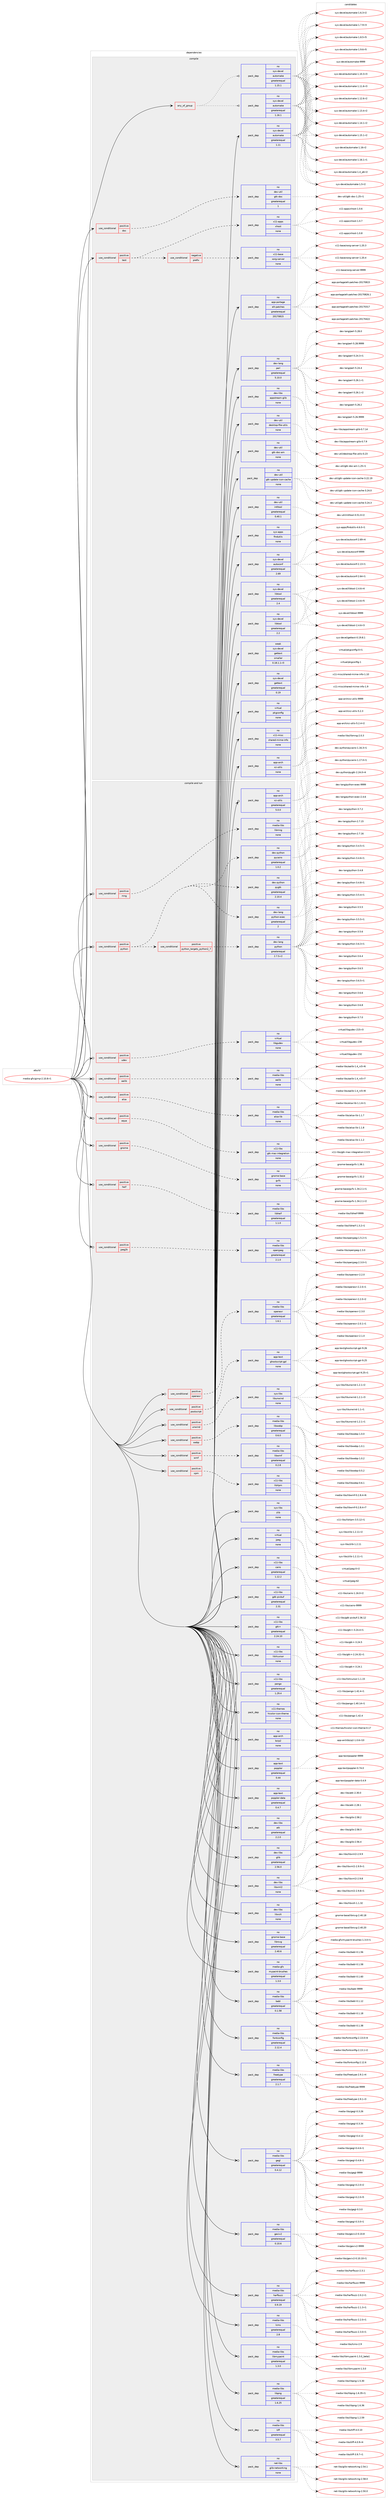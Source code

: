 digraph prolog {

# *************
# Graph options
# *************

newrank=true;
concentrate=true;
compound=true;
graph [rankdir=LR,fontname=Helvetica,fontsize=10,ranksep=1.5];#, ranksep=2.5, nodesep=0.2];
edge  [arrowhead=vee];
node  [fontname=Helvetica,fontsize=10];

# **********
# The ebuild
# **********

subgraph cluster_leftcol {
color=gray;
rank=same;
label=<<i>ebuild</i>>;
id [label="media-gfx/gimp-2.10.8-r1", color=red, width=4, href="../media-gfx/gimp-2.10.8-r1.svg"];
}

# ****************
# The dependencies
# ****************

subgraph cluster_midcol {
color=gray;
label=<<i>dependencies</i>>;
subgraph cluster_compile {
fillcolor="#eeeeee";
style=filled;
label=<<i>compile</i>>;
subgraph any24879 {
dependency1603950 [label=<<TABLE BORDER="0" CELLBORDER="1" CELLSPACING="0" CELLPADDING="4"><TR><TD CELLPADDING="10">any_of_group</TD></TR></TABLE>>, shape=none, color=red];subgraph pack1145808 {
dependency1603951 [label=<<TABLE BORDER="0" CELLBORDER="1" CELLSPACING="0" CELLPADDING="4" WIDTH="220"><TR><TD ROWSPAN="6" CELLPADDING="30">pack_dep</TD></TR><TR><TD WIDTH="110">no</TD></TR><TR><TD>sys-devel</TD></TR><TR><TD>automake</TD></TR><TR><TD>greaterequal</TD></TR><TR><TD>1.16.1</TD></TR></TABLE>>, shape=none, color=blue];
}
dependency1603950:e -> dependency1603951:w [weight=20,style="dotted",arrowhead="oinv"];
subgraph pack1145809 {
dependency1603952 [label=<<TABLE BORDER="0" CELLBORDER="1" CELLSPACING="0" CELLPADDING="4" WIDTH="220"><TR><TD ROWSPAN="6" CELLPADDING="30">pack_dep</TD></TR><TR><TD WIDTH="110">no</TD></TR><TR><TD>sys-devel</TD></TR><TR><TD>automake</TD></TR><TR><TD>greaterequal</TD></TR><TR><TD>1.15.1</TD></TR></TABLE>>, shape=none, color=blue];
}
dependency1603950:e -> dependency1603952:w [weight=20,style="dotted",arrowhead="oinv"];
}
id:e -> dependency1603950:w [weight=20,style="solid",arrowhead="vee"];
subgraph cond432578 {
dependency1603953 [label=<<TABLE BORDER="0" CELLBORDER="1" CELLSPACING="0" CELLPADDING="4"><TR><TD ROWSPAN="3" CELLPADDING="10">use_conditional</TD></TR><TR><TD>positive</TD></TR><TR><TD>doc</TD></TR></TABLE>>, shape=none, color=red];
subgraph pack1145810 {
dependency1603954 [label=<<TABLE BORDER="0" CELLBORDER="1" CELLSPACING="0" CELLPADDING="4" WIDTH="220"><TR><TD ROWSPAN="6" CELLPADDING="30">pack_dep</TD></TR><TR><TD WIDTH="110">no</TD></TR><TR><TD>dev-util</TD></TR><TR><TD>gtk-doc</TD></TR><TR><TD>greaterequal</TD></TR><TR><TD>1</TD></TR></TABLE>>, shape=none, color=blue];
}
dependency1603953:e -> dependency1603954:w [weight=20,style="dashed",arrowhead="vee"];
}
id:e -> dependency1603953:w [weight=20,style="solid",arrowhead="vee"];
subgraph cond432579 {
dependency1603955 [label=<<TABLE BORDER="0" CELLBORDER="1" CELLSPACING="0" CELLPADDING="4"><TR><TD ROWSPAN="3" CELLPADDING="10">use_conditional</TD></TR><TR><TD>positive</TD></TR><TR><TD>test</TD></TR></TABLE>>, shape=none, color=red];
subgraph cond432580 {
dependency1603956 [label=<<TABLE BORDER="0" CELLBORDER="1" CELLSPACING="0" CELLPADDING="4"><TR><TD ROWSPAN="3" CELLPADDING="10">use_conditional</TD></TR><TR><TD>negative</TD></TR><TR><TD>prefix</TD></TR></TABLE>>, shape=none, color=red];
subgraph pack1145811 {
dependency1603957 [label=<<TABLE BORDER="0" CELLBORDER="1" CELLSPACING="0" CELLPADDING="4" WIDTH="220"><TR><TD ROWSPAN="6" CELLPADDING="30">pack_dep</TD></TR><TR><TD WIDTH="110">no</TD></TR><TR><TD>x11-base</TD></TR><TR><TD>xorg-server</TD></TR><TR><TD>none</TD></TR><TR><TD></TD></TR></TABLE>>, shape=none, color=blue];
}
dependency1603956:e -> dependency1603957:w [weight=20,style="dashed",arrowhead="vee"];
}
dependency1603955:e -> dependency1603956:w [weight=20,style="dashed",arrowhead="vee"];
subgraph pack1145812 {
dependency1603958 [label=<<TABLE BORDER="0" CELLBORDER="1" CELLSPACING="0" CELLPADDING="4" WIDTH="220"><TR><TD ROWSPAN="6" CELLPADDING="30">pack_dep</TD></TR><TR><TD WIDTH="110">no</TD></TR><TR><TD>x11-apps</TD></TR><TR><TD>xhost</TD></TR><TR><TD>none</TD></TR><TR><TD></TD></TR></TABLE>>, shape=none, color=blue];
}
dependency1603955:e -> dependency1603958:w [weight=20,style="dashed",arrowhead="vee"];
}
id:e -> dependency1603955:w [weight=20,style="solid",arrowhead="vee"];
subgraph pack1145813 {
dependency1603959 [label=<<TABLE BORDER="0" CELLBORDER="1" CELLSPACING="0" CELLPADDING="4" WIDTH="220"><TR><TD ROWSPAN="6" CELLPADDING="30">pack_dep</TD></TR><TR><TD WIDTH="110">no</TD></TR><TR><TD>app-arch</TD></TR><TR><TD>xz-utils</TD></TR><TR><TD>none</TD></TR><TR><TD></TD></TR></TABLE>>, shape=none, color=blue];
}
id:e -> dependency1603959:w [weight=20,style="solid",arrowhead="vee"];
subgraph pack1145814 {
dependency1603960 [label=<<TABLE BORDER="0" CELLBORDER="1" CELLSPACING="0" CELLPADDING="4" WIDTH="220"><TR><TD ROWSPAN="6" CELLPADDING="30">pack_dep</TD></TR><TR><TD WIDTH="110">no</TD></TR><TR><TD>app-portage</TD></TR><TR><TD>elt-patches</TD></TR><TR><TD>greaterequal</TD></TR><TR><TD>20170815</TD></TR></TABLE>>, shape=none, color=blue];
}
id:e -> dependency1603960:w [weight=20,style="solid",arrowhead="vee"];
subgraph pack1145815 {
dependency1603961 [label=<<TABLE BORDER="0" CELLBORDER="1" CELLSPACING="0" CELLPADDING="4" WIDTH="220"><TR><TD ROWSPAN="6" CELLPADDING="30">pack_dep</TD></TR><TR><TD WIDTH="110">no</TD></TR><TR><TD>dev-lang</TD></TR><TR><TD>perl</TD></TR><TR><TD>greaterequal</TD></TR><TR><TD>5.10.0</TD></TR></TABLE>>, shape=none, color=blue];
}
id:e -> dependency1603961:w [weight=20,style="solid",arrowhead="vee"];
subgraph pack1145816 {
dependency1603962 [label=<<TABLE BORDER="0" CELLBORDER="1" CELLSPACING="0" CELLPADDING="4" WIDTH="220"><TR><TD ROWSPAN="6" CELLPADDING="30">pack_dep</TD></TR><TR><TD WIDTH="110">no</TD></TR><TR><TD>dev-libs</TD></TR><TR><TD>appstream-glib</TD></TR><TR><TD>none</TD></TR><TR><TD></TD></TR></TABLE>>, shape=none, color=blue];
}
id:e -> dependency1603962:w [weight=20,style="solid",arrowhead="vee"];
subgraph pack1145817 {
dependency1603963 [label=<<TABLE BORDER="0" CELLBORDER="1" CELLSPACING="0" CELLPADDING="4" WIDTH="220"><TR><TD ROWSPAN="6" CELLPADDING="30">pack_dep</TD></TR><TR><TD WIDTH="110">no</TD></TR><TR><TD>dev-util</TD></TR><TR><TD>desktop-file-utils</TD></TR><TR><TD>none</TD></TR><TR><TD></TD></TR></TABLE>>, shape=none, color=blue];
}
id:e -> dependency1603963:w [weight=20,style="solid",arrowhead="vee"];
subgraph pack1145818 {
dependency1603964 [label=<<TABLE BORDER="0" CELLBORDER="1" CELLSPACING="0" CELLPADDING="4" WIDTH="220"><TR><TD ROWSPAN="6" CELLPADDING="30">pack_dep</TD></TR><TR><TD WIDTH="110">no</TD></TR><TR><TD>dev-util</TD></TR><TR><TD>gtk-doc-am</TD></TR><TR><TD>none</TD></TR><TR><TD></TD></TR></TABLE>>, shape=none, color=blue];
}
id:e -> dependency1603964:w [weight=20,style="solid",arrowhead="vee"];
subgraph pack1145819 {
dependency1603965 [label=<<TABLE BORDER="0" CELLBORDER="1" CELLSPACING="0" CELLPADDING="4" WIDTH="220"><TR><TD ROWSPAN="6" CELLPADDING="30">pack_dep</TD></TR><TR><TD WIDTH="110">no</TD></TR><TR><TD>dev-util</TD></TR><TR><TD>gtk-update-icon-cache</TD></TR><TR><TD>none</TD></TR><TR><TD></TD></TR></TABLE>>, shape=none, color=blue];
}
id:e -> dependency1603965:w [weight=20,style="solid",arrowhead="vee"];
subgraph pack1145820 {
dependency1603966 [label=<<TABLE BORDER="0" CELLBORDER="1" CELLSPACING="0" CELLPADDING="4" WIDTH="220"><TR><TD ROWSPAN="6" CELLPADDING="30">pack_dep</TD></TR><TR><TD WIDTH="110">no</TD></TR><TR><TD>dev-util</TD></TR><TR><TD>intltool</TD></TR><TR><TD>greaterequal</TD></TR><TR><TD>0.40.1</TD></TR></TABLE>>, shape=none, color=blue];
}
id:e -> dependency1603966:w [weight=20,style="solid",arrowhead="vee"];
subgraph pack1145821 {
dependency1603967 [label=<<TABLE BORDER="0" CELLBORDER="1" CELLSPACING="0" CELLPADDING="4" WIDTH="220"><TR><TD ROWSPAN="6" CELLPADDING="30">pack_dep</TD></TR><TR><TD WIDTH="110">no</TD></TR><TR><TD>sys-apps</TD></TR><TR><TD>findutils</TD></TR><TR><TD>none</TD></TR><TR><TD></TD></TR></TABLE>>, shape=none, color=blue];
}
id:e -> dependency1603967:w [weight=20,style="solid",arrowhead="vee"];
subgraph pack1145822 {
dependency1603968 [label=<<TABLE BORDER="0" CELLBORDER="1" CELLSPACING="0" CELLPADDING="4" WIDTH="220"><TR><TD ROWSPAN="6" CELLPADDING="30">pack_dep</TD></TR><TR><TD WIDTH="110">no</TD></TR><TR><TD>sys-devel</TD></TR><TR><TD>autoconf</TD></TR><TR><TD>greaterequal</TD></TR><TR><TD>2.69</TD></TR></TABLE>>, shape=none, color=blue];
}
id:e -> dependency1603968:w [weight=20,style="solid",arrowhead="vee"];
subgraph pack1145823 {
dependency1603969 [label=<<TABLE BORDER="0" CELLBORDER="1" CELLSPACING="0" CELLPADDING="4" WIDTH="220"><TR><TD ROWSPAN="6" CELLPADDING="30">pack_dep</TD></TR><TR><TD WIDTH="110">no</TD></TR><TR><TD>sys-devel</TD></TR><TR><TD>automake</TD></TR><TR><TD>greaterequal</TD></TR><TR><TD>1.11</TD></TR></TABLE>>, shape=none, color=blue];
}
id:e -> dependency1603969:w [weight=20,style="solid",arrowhead="vee"];
subgraph pack1145824 {
dependency1603970 [label=<<TABLE BORDER="0" CELLBORDER="1" CELLSPACING="0" CELLPADDING="4" WIDTH="220"><TR><TD ROWSPAN="6" CELLPADDING="30">pack_dep</TD></TR><TR><TD WIDTH="110">no</TD></TR><TR><TD>sys-devel</TD></TR><TR><TD>gettext</TD></TR><TR><TD>greaterequal</TD></TR><TR><TD>0.19</TD></TR></TABLE>>, shape=none, color=blue];
}
id:e -> dependency1603970:w [weight=20,style="solid",arrowhead="vee"];
subgraph pack1145825 {
dependency1603971 [label=<<TABLE BORDER="0" CELLBORDER="1" CELLSPACING="0" CELLPADDING="4" WIDTH="220"><TR><TD ROWSPAN="6" CELLPADDING="30">pack_dep</TD></TR><TR><TD WIDTH="110">no</TD></TR><TR><TD>sys-devel</TD></TR><TR><TD>libtool</TD></TR><TR><TD>greaterequal</TD></TR><TR><TD>2.2</TD></TR></TABLE>>, shape=none, color=blue];
}
id:e -> dependency1603971:w [weight=20,style="solid",arrowhead="vee"];
subgraph pack1145826 {
dependency1603972 [label=<<TABLE BORDER="0" CELLBORDER="1" CELLSPACING="0" CELLPADDING="4" WIDTH="220"><TR><TD ROWSPAN="6" CELLPADDING="30">pack_dep</TD></TR><TR><TD WIDTH="110">no</TD></TR><TR><TD>sys-devel</TD></TR><TR><TD>libtool</TD></TR><TR><TD>greaterequal</TD></TR><TR><TD>2.4</TD></TR></TABLE>>, shape=none, color=blue];
}
id:e -> dependency1603972:w [weight=20,style="solid",arrowhead="vee"];
subgraph pack1145827 {
dependency1603973 [label=<<TABLE BORDER="0" CELLBORDER="1" CELLSPACING="0" CELLPADDING="4" WIDTH="220"><TR><TD ROWSPAN="6" CELLPADDING="30">pack_dep</TD></TR><TR><TD WIDTH="110">no</TD></TR><TR><TD>virtual</TD></TR><TR><TD>pkgconfig</TD></TR><TR><TD>none</TD></TR><TR><TD></TD></TR></TABLE>>, shape=none, color=blue];
}
id:e -> dependency1603973:w [weight=20,style="solid",arrowhead="vee"];
subgraph pack1145828 {
dependency1603974 [label=<<TABLE BORDER="0" CELLBORDER="1" CELLSPACING="0" CELLPADDING="4" WIDTH="220"><TR><TD ROWSPAN="6" CELLPADDING="30">pack_dep</TD></TR><TR><TD WIDTH="110">no</TD></TR><TR><TD>x11-misc</TD></TR><TR><TD>shared-mime-info</TD></TR><TR><TD>none</TD></TR><TR><TD></TD></TR></TABLE>>, shape=none, color=blue];
}
id:e -> dependency1603974:w [weight=20,style="solid",arrowhead="vee"];
subgraph pack1145829 {
dependency1603975 [label=<<TABLE BORDER="0" CELLBORDER="1" CELLSPACING="0" CELLPADDING="4" WIDTH="220"><TR><TD ROWSPAN="6" CELLPADDING="30">pack_dep</TD></TR><TR><TD WIDTH="110">weak</TD></TR><TR><TD>sys-devel</TD></TR><TR><TD>gettext</TD></TR><TR><TD>smaller</TD></TR><TR><TD>0.18.1.1-r3</TD></TR></TABLE>>, shape=none, color=blue];
}
id:e -> dependency1603975:w [weight=20,style="solid",arrowhead="vee"];
}
subgraph cluster_compileandrun {
fillcolor="#eeeeee";
style=filled;
label=<<i>compile and run</i>>;
subgraph cond432581 {
dependency1603976 [label=<<TABLE BORDER="0" CELLBORDER="1" CELLSPACING="0" CELLPADDING="4"><TR><TD ROWSPAN="3" CELLPADDING="10">use_conditional</TD></TR><TR><TD>positive</TD></TR><TR><TD>aalib</TD></TR></TABLE>>, shape=none, color=red];
subgraph pack1145830 {
dependency1603977 [label=<<TABLE BORDER="0" CELLBORDER="1" CELLSPACING="0" CELLPADDING="4" WIDTH="220"><TR><TD ROWSPAN="6" CELLPADDING="30">pack_dep</TD></TR><TR><TD WIDTH="110">no</TD></TR><TR><TD>media-libs</TD></TR><TR><TD>aalib</TD></TR><TR><TD>none</TD></TR><TR><TD></TD></TR></TABLE>>, shape=none, color=blue];
}
dependency1603976:e -> dependency1603977:w [weight=20,style="dashed",arrowhead="vee"];
}
id:e -> dependency1603976:w [weight=20,style="solid",arrowhead="odotvee"];
subgraph cond432582 {
dependency1603978 [label=<<TABLE BORDER="0" CELLBORDER="1" CELLSPACING="0" CELLPADDING="4"><TR><TD ROWSPAN="3" CELLPADDING="10">use_conditional</TD></TR><TR><TD>positive</TD></TR><TR><TD>alsa</TD></TR></TABLE>>, shape=none, color=red];
subgraph pack1145831 {
dependency1603979 [label=<<TABLE BORDER="0" CELLBORDER="1" CELLSPACING="0" CELLPADDING="4" WIDTH="220"><TR><TD ROWSPAN="6" CELLPADDING="30">pack_dep</TD></TR><TR><TD WIDTH="110">no</TD></TR><TR><TD>media-libs</TD></TR><TR><TD>alsa-lib</TD></TR><TR><TD>none</TD></TR><TR><TD></TD></TR></TABLE>>, shape=none, color=blue];
}
dependency1603978:e -> dependency1603979:w [weight=20,style="dashed",arrowhead="vee"];
}
id:e -> dependency1603978:w [weight=20,style="solid",arrowhead="odotvee"];
subgraph cond432583 {
dependency1603980 [label=<<TABLE BORDER="0" CELLBORDER="1" CELLSPACING="0" CELLPADDING="4"><TR><TD ROWSPAN="3" CELLPADDING="10">use_conditional</TD></TR><TR><TD>positive</TD></TR><TR><TD>aqua</TD></TR></TABLE>>, shape=none, color=red];
subgraph pack1145832 {
dependency1603981 [label=<<TABLE BORDER="0" CELLBORDER="1" CELLSPACING="0" CELLPADDING="4" WIDTH="220"><TR><TD ROWSPAN="6" CELLPADDING="30">pack_dep</TD></TR><TR><TD WIDTH="110">no</TD></TR><TR><TD>x11-libs</TD></TR><TR><TD>gtk-mac-integration</TD></TR><TR><TD>none</TD></TR><TR><TD></TD></TR></TABLE>>, shape=none, color=blue];
}
dependency1603980:e -> dependency1603981:w [weight=20,style="dashed",arrowhead="vee"];
}
id:e -> dependency1603980:w [weight=20,style="solid",arrowhead="odotvee"];
subgraph cond432584 {
dependency1603982 [label=<<TABLE BORDER="0" CELLBORDER="1" CELLSPACING="0" CELLPADDING="4"><TR><TD ROWSPAN="3" CELLPADDING="10">use_conditional</TD></TR><TR><TD>positive</TD></TR><TR><TD>gnome</TD></TR></TABLE>>, shape=none, color=red];
subgraph pack1145833 {
dependency1603983 [label=<<TABLE BORDER="0" CELLBORDER="1" CELLSPACING="0" CELLPADDING="4" WIDTH="220"><TR><TD ROWSPAN="6" CELLPADDING="30">pack_dep</TD></TR><TR><TD WIDTH="110">no</TD></TR><TR><TD>gnome-base</TD></TR><TR><TD>gvfs</TD></TR><TR><TD>none</TD></TR><TR><TD></TD></TR></TABLE>>, shape=none, color=blue];
}
dependency1603982:e -> dependency1603983:w [weight=20,style="dashed",arrowhead="vee"];
}
id:e -> dependency1603982:w [weight=20,style="solid",arrowhead="odotvee"];
subgraph cond432585 {
dependency1603984 [label=<<TABLE BORDER="0" CELLBORDER="1" CELLSPACING="0" CELLPADDING="4"><TR><TD ROWSPAN="3" CELLPADDING="10">use_conditional</TD></TR><TR><TD>positive</TD></TR><TR><TD>heif</TD></TR></TABLE>>, shape=none, color=red];
subgraph pack1145834 {
dependency1603985 [label=<<TABLE BORDER="0" CELLBORDER="1" CELLSPACING="0" CELLPADDING="4" WIDTH="220"><TR><TD ROWSPAN="6" CELLPADDING="30">pack_dep</TD></TR><TR><TD WIDTH="110">no</TD></TR><TR><TD>media-libs</TD></TR><TR><TD>libheif</TD></TR><TR><TD>greaterequal</TD></TR><TR><TD>1.1.0</TD></TR></TABLE>>, shape=none, color=blue];
}
dependency1603984:e -> dependency1603985:w [weight=20,style="dashed",arrowhead="vee"];
}
id:e -> dependency1603984:w [weight=20,style="solid",arrowhead="odotvee"];
subgraph cond432586 {
dependency1603986 [label=<<TABLE BORDER="0" CELLBORDER="1" CELLSPACING="0" CELLPADDING="4"><TR><TD ROWSPAN="3" CELLPADDING="10">use_conditional</TD></TR><TR><TD>positive</TD></TR><TR><TD>jpeg2k</TD></TR></TABLE>>, shape=none, color=red];
subgraph pack1145835 {
dependency1603987 [label=<<TABLE BORDER="0" CELLBORDER="1" CELLSPACING="0" CELLPADDING="4" WIDTH="220"><TR><TD ROWSPAN="6" CELLPADDING="30">pack_dep</TD></TR><TR><TD WIDTH="110">no</TD></TR><TR><TD>media-libs</TD></TR><TR><TD>openjpeg</TD></TR><TR><TD>greaterequal</TD></TR><TR><TD>2.1.0</TD></TR></TABLE>>, shape=none, color=blue];
}
dependency1603986:e -> dependency1603987:w [weight=20,style="dashed",arrowhead="vee"];
}
id:e -> dependency1603986:w [weight=20,style="solid",arrowhead="odotvee"];
subgraph cond432587 {
dependency1603988 [label=<<TABLE BORDER="0" CELLBORDER="1" CELLSPACING="0" CELLPADDING="4"><TR><TD ROWSPAN="3" CELLPADDING="10">use_conditional</TD></TR><TR><TD>positive</TD></TR><TR><TD>mng</TD></TR></TABLE>>, shape=none, color=red];
subgraph pack1145836 {
dependency1603989 [label=<<TABLE BORDER="0" CELLBORDER="1" CELLSPACING="0" CELLPADDING="4" WIDTH="220"><TR><TD ROWSPAN="6" CELLPADDING="30">pack_dep</TD></TR><TR><TD WIDTH="110">no</TD></TR><TR><TD>media-libs</TD></TR><TR><TD>libmng</TD></TR><TR><TD>none</TD></TR><TR><TD></TD></TR></TABLE>>, shape=none, color=blue];
}
dependency1603988:e -> dependency1603989:w [weight=20,style="dashed",arrowhead="vee"];
}
id:e -> dependency1603988:w [weight=20,style="solid",arrowhead="odotvee"];
subgraph cond432588 {
dependency1603990 [label=<<TABLE BORDER="0" CELLBORDER="1" CELLSPACING="0" CELLPADDING="4"><TR><TD ROWSPAN="3" CELLPADDING="10">use_conditional</TD></TR><TR><TD>positive</TD></TR><TR><TD>openexr</TD></TR></TABLE>>, shape=none, color=red];
subgraph pack1145837 {
dependency1603991 [label=<<TABLE BORDER="0" CELLBORDER="1" CELLSPACING="0" CELLPADDING="4" WIDTH="220"><TR><TD ROWSPAN="6" CELLPADDING="30">pack_dep</TD></TR><TR><TD WIDTH="110">no</TD></TR><TR><TD>media-libs</TD></TR><TR><TD>openexr</TD></TR><TR><TD>greaterequal</TD></TR><TR><TD>1.6.1</TD></TR></TABLE>>, shape=none, color=blue];
}
dependency1603990:e -> dependency1603991:w [weight=20,style="dashed",arrowhead="vee"];
}
id:e -> dependency1603990:w [weight=20,style="solid",arrowhead="odotvee"];
subgraph cond432589 {
dependency1603992 [label=<<TABLE BORDER="0" CELLBORDER="1" CELLSPACING="0" CELLPADDING="4"><TR><TD ROWSPAN="3" CELLPADDING="10">use_conditional</TD></TR><TR><TD>positive</TD></TR><TR><TD>postscript</TD></TR></TABLE>>, shape=none, color=red];
subgraph pack1145838 {
dependency1603993 [label=<<TABLE BORDER="0" CELLBORDER="1" CELLSPACING="0" CELLPADDING="4" WIDTH="220"><TR><TD ROWSPAN="6" CELLPADDING="30">pack_dep</TD></TR><TR><TD WIDTH="110">no</TD></TR><TR><TD>app-text</TD></TR><TR><TD>ghostscript-gpl</TD></TR><TR><TD>none</TD></TR><TR><TD></TD></TR></TABLE>>, shape=none, color=blue];
}
dependency1603992:e -> dependency1603993:w [weight=20,style="dashed",arrowhead="vee"];
}
id:e -> dependency1603992:w [weight=20,style="solid",arrowhead="odotvee"];
subgraph cond432590 {
dependency1603994 [label=<<TABLE BORDER="0" CELLBORDER="1" CELLSPACING="0" CELLPADDING="4"><TR><TD ROWSPAN="3" CELLPADDING="10">use_conditional</TD></TR><TR><TD>positive</TD></TR><TR><TD>python</TD></TR></TABLE>>, shape=none, color=red];
subgraph cond432591 {
dependency1603995 [label=<<TABLE BORDER="0" CELLBORDER="1" CELLSPACING="0" CELLPADDING="4"><TR><TD ROWSPAN="3" CELLPADDING="10">use_conditional</TD></TR><TR><TD>positive</TD></TR><TR><TD>python_targets_python2_7</TD></TR></TABLE>>, shape=none, color=red];
subgraph pack1145839 {
dependency1603996 [label=<<TABLE BORDER="0" CELLBORDER="1" CELLSPACING="0" CELLPADDING="4" WIDTH="220"><TR><TD ROWSPAN="6" CELLPADDING="30">pack_dep</TD></TR><TR><TD WIDTH="110">no</TD></TR><TR><TD>dev-lang</TD></TR><TR><TD>python</TD></TR><TR><TD>greaterequal</TD></TR><TR><TD>2.7.5-r2</TD></TR></TABLE>>, shape=none, color=blue];
}
dependency1603995:e -> dependency1603996:w [weight=20,style="dashed",arrowhead="vee"];
}
dependency1603994:e -> dependency1603995:w [weight=20,style="dashed",arrowhead="vee"];
subgraph pack1145840 {
dependency1603997 [label=<<TABLE BORDER="0" CELLBORDER="1" CELLSPACING="0" CELLPADDING="4" WIDTH="220"><TR><TD ROWSPAN="6" CELLPADDING="30">pack_dep</TD></TR><TR><TD WIDTH="110">no</TD></TR><TR><TD>dev-lang</TD></TR><TR><TD>python-exec</TD></TR><TR><TD>greaterequal</TD></TR><TR><TD>2</TD></TR></TABLE>>, shape=none, color=blue];
}
dependency1603994:e -> dependency1603997:w [weight=20,style="dashed",arrowhead="vee"];
subgraph pack1145841 {
dependency1603998 [label=<<TABLE BORDER="0" CELLBORDER="1" CELLSPACING="0" CELLPADDING="4" WIDTH="220"><TR><TD ROWSPAN="6" CELLPADDING="30">pack_dep</TD></TR><TR><TD WIDTH="110">no</TD></TR><TR><TD>dev-python</TD></TR><TR><TD>pygtk</TD></TR><TR><TD>greaterequal</TD></TR><TR><TD>2.10.4</TD></TR></TABLE>>, shape=none, color=blue];
}
dependency1603994:e -> dependency1603998:w [weight=20,style="dashed",arrowhead="vee"];
subgraph pack1145842 {
dependency1603999 [label=<<TABLE BORDER="0" CELLBORDER="1" CELLSPACING="0" CELLPADDING="4" WIDTH="220"><TR><TD ROWSPAN="6" CELLPADDING="30">pack_dep</TD></TR><TR><TD WIDTH="110">no</TD></TR><TR><TD>dev-python</TD></TR><TR><TD>pycairo</TD></TR><TR><TD>greaterequal</TD></TR><TR><TD>1.0.2</TD></TR></TABLE>>, shape=none, color=blue];
}
dependency1603994:e -> dependency1603999:w [weight=20,style="dashed",arrowhead="vee"];
}
id:e -> dependency1603994:w [weight=20,style="solid",arrowhead="odotvee"];
subgraph cond432592 {
dependency1604000 [label=<<TABLE BORDER="0" CELLBORDER="1" CELLSPACING="0" CELLPADDING="4"><TR><TD ROWSPAN="3" CELLPADDING="10">use_conditional</TD></TR><TR><TD>positive</TD></TR><TR><TD>udev</TD></TR></TABLE>>, shape=none, color=red];
subgraph pack1145843 {
dependency1604001 [label=<<TABLE BORDER="0" CELLBORDER="1" CELLSPACING="0" CELLPADDING="4" WIDTH="220"><TR><TD ROWSPAN="6" CELLPADDING="30">pack_dep</TD></TR><TR><TD WIDTH="110">no</TD></TR><TR><TD>virtual</TD></TR><TR><TD>libgudev</TD></TR><TR><TD>none</TD></TR><TR><TD></TD></TR></TABLE>>, shape=none, color=blue];
}
dependency1604000:e -> dependency1604001:w [weight=20,style="dashed",arrowhead="vee"];
}
id:e -> dependency1604000:w [weight=20,style="solid",arrowhead="odotvee"];
subgraph cond432593 {
dependency1604002 [label=<<TABLE BORDER="0" CELLBORDER="1" CELLSPACING="0" CELLPADDING="4"><TR><TD ROWSPAN="3" CELLPADDING="10">use_conditional</TD></TR><TR><TD>positive</TD></TR><TR><TD>unwind</TD></TR></TABLE>>, shape=none, color=red];
subgraph pack1145844 {
dependency1604003 [label=<<TABLE BORDER="0" CELLBORDER="1" CELLSPACING="0" CELLPADDING="4" WIDTH="220"><TR><TD ROWSPAN="6" CELLPADDING="30">pack_dep</TD></TR><TR><TD WIDTH="110">no</TD></TR><TR><TD>sys-libs</TD></TR><TR><TD>libunwind</TD></TR><TR><TD>none</TD></TR><TR><TD></TD></TR></TABLE>>, shape=none, color=blue];
}
dependency1604002:e -> dependency1604003:w [weight=20,style="dashed",arrowhead="vee"];
}
id:e -> dependency1604002:w [weight=20,style="solid",arrowhead="odotvee"];
subgraph cond432594 {
dependency1604004 [label=<<TABLE BORDER="0" CELLBORDER="1" CELLSPACING="0" CELLPADDING="4"><TR><TD ROWSPAN="3" CELLPADDING="10">use_conditional</TD></TR><TR><TD>positive</TD></TR><TR><TD>webp</TD></TR></TABLE>>, shape=none, color=red];
subgraph pack1145845 {
dependency1604005 [label=<<TABLE BORDER="0" CELLBORDER="1" CELLSPACING="0" CELLPADDING="4" WIDTH="220"><TR><TD ROWSPAN="6" CELLPADDING="30">pack_dep</TD></TR><TR><TD WIDTH="110">no</TD></TR><TR><TD>media-libs</TD></TR><TR><TD>libwebp</TD></TR><TR><TD>greaterequal</TD></TR><TR><TD>0.6.0</TD></TR></TABLE>>, shape=none, color=blue];
}
dependency1604004:e -> dependency1604005:w [weight=20,style="dashed",arrowhead="vee"];
}
id:e -> dependency1604004:w [weight=20,style="solid",arrowhead="odotvee"];
subgraph cond432595 {
dependency1604006 [label=<<TABLE BORDER="0" CELLBORDER="1" CELLSPACING="0" CELLPADDING="4"><TR><TD ROWSPAN="3" CELLPADDING="10">use_conditional</TD></TR><TR><TD>positive</TD></TR><TR><TD>wmf</TD></TR></TABLE>>, shape=none, color=red];
subgraph pack1145846 {
dependency1604007 [label=<<TABLE BORDER="0" CELLBORDER="1" CELLSPACING="0" CELLPADDING="4" WIDTH="220"><TR><TD ROWSPAN="6" CELLPADDING="30">pack_dep</TD></TR><TR><TD WIDTH="110">no</TD></TR><TR><TD>media-libs</TD></TR><TR><TD>libwmf</TD></TR><TR><TD>greaterequal</TD></TR><TR><TD>0.2.8</TD></TR></TABLE>>, shape=none, color=blue];
}
dependency1604006:e -> dependency1604007:w [weight=20,style="dashed",arrowhead="vee"];
}
id:e -> dependency1604006:w [weight=20,style="solid",arrowhead="odotvee"];
subgraph cond432596 {
dependency1604008 [label=<<TABLE BORDER="0" CELLBORDER="1" CELLSPACING="0" CELLPADDING="4"><TR><TD ROWSPAN="3" CELLPADDING="10">use_conditional</TD></TR><TR><TD>positive</TD></TR><TR><TD>xpm</TD></TR></TABLE>>, shape=none, color=red];
subgraph pack1145847 {
dependency1604009 [label=<<TABLE BORDER="0" CELLBORDER="1" CELLSPACING="0" CELLPADDING="4" WIDTH="220"><TR><TD ROWSPAN="6" CELLPADDING="30">pack_dep</TD></TR><TR><TD WIDTH="110">no</TD></TR><TR><TD>x11-libs</TD></TR><TR><TD>libXpm</TD></TR><TR><TD>none</TD></TR><TR><TD></TD></TR></TABLE>>, shape=none, color=blue];
}
dependency1604008:e -> dependency1604009:w [weight=20,style="dashed",arrowhead="vee"];
}
id:e -> dependency1604008:w [weight=20,style="solid",arrowhead="odotvee"];
subgraph pack1145848 {
dependency1604010 [label=<<TABLE BORDER="0" CELLBORDER="1" CELLSPACING="0" CELLPADDING="4" WIDTH="220"><TR><TD ROWSPAN="6" CELLPADDING="30">pack_dep</TD></TR><TR><TD WIDTH="110">no</TD></TR><TR><TD>app-arch</TD></TR><TR><TD>bzip2</TD></TR><TR><TD>none</TD></TR><TR><TD></TD></TR></TABLE>>, shape=none, color=blue];
}
id:e -> dependency1604010:w [weight=20,style="solid",arrowhead="odotvee"];
subgraph pack1145849 {
dependency1604011 [label=<<TABLE BORDER="0" CELLBORDER="1" CELLSPACING="0" CELLPADDING="4" WIDTH="220"><TR><TD ROWSPAN="6" CELLPADDING="30">pack_dep</TD></TR><TR><TD WIDTH="110">no</TD></TR><TR><TD>app-arch</TD></TR><TR><TD>xz-utils</TD></TR><TR><TD>greaterequal</TD></TR><TR><TD>5.0.0</TD></TR></TABLE>>, shape=none, color=blue];
}
id:e -> dependency1604011:w [weight=20,style="solid",arrowhead="odotvee"];
subgraph pack1145850 {
dependency1604012 [label=<<TABLE BORDER="0" CELLBORDER="1" CELLSPACING="0" CELLPADDING="4" WIDTH="220"><TR><TD ROWSPAN="6" CELLPADDING="30">pack_dep</TD></TR><TR><TD WIDTH="110">no</TD></TR><TR><TD>app-text</TD></TR><TR><TD>poppler</TD></TR><TR><TD>greaterequal</TD></TR><TR><TD>0.44</TD></TR></TABLE>>, shape=none, color=blue];
}
id:e -> dependency1604012:w [weight=20,style="solid",arrowhead="odotvee"];
subgraph pack1145851 {
dependency1604013 [label=<<TABLE BORDER="0" CELLBORDER="1" CELLSPACING="0" CELLPADDING="4" WIDTH="220"><TR><TD ROWSPAN="6" CELLPADDING="30">pack_dep</TD></TR><TR><TD WIDTH="110">no</TD></TR><TR><TD>app-text</TD></TR><TR><TD>poppler-data</TD></TR><TR><TD>greaterequal</TD></TR><TR><TD>0.4.7</TD></TR></TABLE>>, shape=none, color=blue];
}
id:e -> dependency1604013:w [weight=20,style="solid",arrowhead="odotvee"];
subgraph pack1145852 {
dependency1604014 [label=<<TABLE BORDER="0" CELLBORDER="1" CELLSPACING="0" CELLPADDING="4" WIDTH="220"><TR><TD ROWSPAN="6" CELLPADDING="30">pack_dep</TD></TR><TR><TD WIDTH="110">no</TD></TR><TR><TD>dev-libs</TD></TR><TR><TD>atk</TD></TR><TR><TD>greaterequal</TD></TR><TR><TD>2.2.0</TD></TR></TABLE>>, shape=none, color=blue];
}
id:e -> dependency1604014:w [weight=20,style="solid",arrowhead="odotvee"];
subgraph pack1145853 {
dependency1604015 [label=<<TABLE BORDER="0" CELLBORDER="1" CELLSPACING="0" CELLPADDING="4" WIDTH="220"><TR><TD ROWSPAN="6" CELLPADDING="30">pack_dep</TD></TR><TR><TD WIDTH="110">no</TD></TR><TR><TD>dev-libs</TD></TR><TR><TD>glib</TD></TR><TR><TD>greaterequal</TD></TR><TR><TD>2.56.0</TD></TR></TABLE>>, shape=none, color=blue];
}
id:e -> dependency1604015:w [weight=20,style="solid",arrowhead="odotvee"];
subgraph pack1145854 {
dependency1604016 [label=<<TABLE BORDER="0" CELLBORDER="1" CELLSPACING="0" CELLPADDING="4" WIDTH="220"><TR><TD ROWSPAN="6" CELLPADDING="30">pack_dep</TD></TR><TR><TD WIDTH="110">no</TD></TR><TR><TD>dev-libs</TD></TR><TR><TD>libxml2</TD></TR><TR><TD>none</TD></TR><TR><TD></TD></TR></TABLE>>, shape=none, color=blue];
}
id:e -> dependency1604016:w [weight=20,style="solid",arrowhead="odotvee"];
subgraph pack1145855 {
dependency1604017 [label=<<TABLE BORDER="0" CELLBORDER="1" CELLSPACING="0" CELLPADDING="4" WIDTH="220"><TR><TD ROWSPAN="6" CELLPADDING="30">pack_dep</TD></TR><TR><TD WIDTH="110">no</TD></TR><TR><TD>dev-libs</TD></TR><TR><TD>libxslt</TD></TR><TR><TD>none</TD></TR><TR><TD></TD></TR></TABLE>>, shape=none, color=blue];
}
id:e -> dependency1604017:w [weight=20,style="solid",arrowhead="odotvee"];
subgraph pack1145856 {
dependency1604018 [label=<<TABLE BORDER="0" CELLBORDER="1" CELLSPACING="0" CELLPADDING="4" WIDTH="220"><TR><TD ROWSPAN="6" CELLPADDING="30">pack_dep</TD></TR><TR><TD WIDTH="110">no</TD></TR><TR><TD>gnome-base</TD></TR><TR><TD>librsvg</TD></TR><TR><TD>greaterequal</TD></TR><TR><TD>2.40.6</TD></TR></TABLE>>, shape=none, color=blue];
}
id:e -> dependency1604018:w [weight=20,style="solid",arrowhead="odotvee"];
subgraph pack1145857 {
dependency1604019 [label=<<TABLE BORDER="0" CELLBORDER="1" CELLSPACING="0" CELLPADDING="4" WIDTH="220"><TR><TD ROWSPAN="6" CELLPADDING="30">pack_dep</TD></TR><TR><TD WIDTH="110">no</TD></TR><TR><TD>media-gfx</TD></TR><TR><TD>mypaint-brushes</TD></TR><TR><TD>greaterequal</TD></TR><TR><TD>1.3.0</TD></TR></TABLE>>, shape=none, color=blue];
}
id:e -> dependency1604019:w [weight=20,style="solid",arrowhead="odotvee"];
subgraph pack1145858 {
dependency1604020 [label=<<TABLE BORDER="0" CELLBORDER="1" CELLSPACING="0" CELLPADDING="4" WIDTH="220"><TR><TD ROWSPAN="6" CELLPADDING="30">pack_dep</TD></TR><TR><TD WIDTH="110">no</TD></TR><TR><TD>media-libs</TD></TR><TR><TD>babl</TD></TR><TR><TD>greaterequal</TD></TR><TR><TD>0.1.58</TD></TR></TABLE>>, shape=none, color=blue];
}
id:e -> dependency1604020:w [weight=20,style="solid",arrowhead="odotvee"];
subgraph pack1145859 {
dependency1604021 [label=<<TABLE BORDER="0" CELLBORDER="1" CELLSPACING="0" CELLPADDING="4" WIDTH="220"><TR><TD ROWSPAN="6" CELLPADDING="30">pack_dep</TD></TR><TR><TD WIDTH="110">no</TD></TR><TR><TD>media-libs</TD></TR><TR><TD>fontconfig</TD></TR><TR><TD>greaterequal</TD></TR><TR><TD>2.12.4</TD></TR></TABLE>>, shape=none, color=blue];
}
id:e -> dependency1604021:w [weight=20,style="solid",arrowhead="odotvee"];
subgraph pack1145860 {
dependency1604022 [label=<<TABLE BORDER="0" CELLBORDER="1" CELLSPACING="0" CELLPADDING="4" WIDTH="220"><TR><TD ROWSPAN="6" CELLPADDING="30">pack_dep</TD></TR><TR><TD WIDTH="110">no</TD></TR><TR><TD>media-libs</TD></TR><TR><TD>freetype</TD></TR><TR><TD>greaterequal</TD></TR><TR><TD>2.1.7</TD></TR></TABLE>>, shape=none, color=blue];
}
id:e -> dependency1604022:w [weight=20,style="solid",arrowhead="odotvee"];
subgraph pack1145861 {
dependency1604023 [label=<<TABLE BORDER="0" CELLBORDER="1" CELLSPACING="0" CELLPADDING="4" WIDTH="220"><TR><TD ROWSPAN="6" CELLPADDING="30">pack_dep</TD></TR><TR><TD WIDTH="110">no</TD></TR><TR><TD>media-libs</TD></TR><TR><TD>gegl</TD></TR><TR><TD>greaterequal</TD></TR><TR><TD>0.4.12</TD></TR></TABLE>>, shape=none, color=blue];
}
id:e -> dependency1604023:w [weight=20,style="solid",arrowhead="odotvee"];
subgraph pack1145862 {
dependency1604024 [label=<<TABLE BORDER="0" CELLBORDER="1" CELLSPACING="0" CELLPADDING="4" WIDTH="220"><TR><TD ROWSPAN="6" CELLPADDING="30">pack_dep</TD></TR><TR><TD WIDTH="110">no</TD></TR><TR><TD>media-libs</TD></TR><TR><TD>gexiv2</TD></TR><TR><TD>greaterequal</TD></TR><TR><TD>0.10.6</TD></TR></TABLE>>, shape=none, color=blue];
}
id:e -> dependency1604024:w [weight=20,style="solid",arrowhead="odotvee"];
subgraph pack1145863 {
dependency1604025 [label=<<TABLE BORDER="0" CELLBORDER="1" CELLSPACING="0" CELLPADDING="4" WIDTH="220"><TR><TD ROWSPAN="6" CELLPADDING="30">pack_dep</TD></TR><TR><TD WIDTH="110">no</TD></TR><TR><TD>media-libs</TD></TR><TR><TD>harfbuzz</TD></TR><TR><TD>greaterequal</TD></TR><TR><TD>0.9.19</TD></TR></TABLE>>, shape=none, color=blue];
}
id:e -> dependency1604025:w [weight=20,style="solid",arrowhead="odotvee"];
subgraph pack1145864 {
dependency1604026 [label=<<TABLE BORDER="0" CELLBORDER="1" CELLSPACING="0" CELLPADDING="4" WIDTH="220"><TR><TD ROWSPAN="6" CELLPADDING="30">pack_dep</TD></TR><TR><TD WIDTH="110">no</TD></TR><TR><TD>media-libs</TD></TR><TR><TD>lcms</TD></TR><TR><TD>greaterequal</TD></TR><TR><TD>2.8</TD></TR></TABLE>>, shape=none, color=blue];
}
id:e -> dependency1604026:w [weight=20,style="solid",arrowhead="odotvee"];
subgraph pack1145865 {
dependency1604027 [label=<<TABLE BORDER="0" CELLBORDER="1" CELLSPACING="0" CELLPADDING="4" WIDTH="220"><TR><TD ROWSPAN="6" CELLPADDING="30">pack_dep</TD></TR><TR><TD WIDTH="110">no</TD></TR><TR><TD>media-libs</TD></TR><TR><TD>libmypaint</TD></TR><TR><TD>greaterequal</TD></TR><TR><TD>1.3.0</TD></TR></TABLE>>, shape=none, color=blue];
}
id:e -> dependency1604027:w [weight=20,style="solid",arrowhead="odotvee"];
subgraph pack1145866 {
dependency1604028 [label=<<TABLE BORDER="0" CELLBORDER="1" CELLSPACING="0" CELLPADDING="4" WIDTH="220"><TR><TD ROWSPAN="6" CELLPADDING="30">pack_dep</TD></TR><TR><TD WIDTH="110">no</TD></TR><TR><TD>media-libs</TD></TR><TR><TD>libpng</TD></TR><TR><TD>greaterequal</TD></TR><TR><TD>1.6.25</TD></TR></TABLE>>, shape=none, color=blue];
}
id:e -> dependency1604028:w [weight=20,style="solid",arrowhead="odotvee"];
subgraph pack1145867 {
dependency1604029 [label=<<TABLE BORDER="0" CELLBORDER="1" CELLSPACING="0" CELLPADDING="4" WIDTH="220"><TR><TD ROWSPAN="6" CELLPADDING="30">pack_dep</TD></TR><TR><TD WIDTH="110">no</TD></TR><TR><TD>media-libs</TD></TR><TR><TD>tiff</TD></TR><TR><TD>greaterequal</TD></TR><TR><TD>3.5.7</TD></TR></TABLE>>, shape=none, color=blue];
}
id:e -> dependency1604029:w [weight=20,style="solid",arrowhead="odotvee"];
subgraph pack1145868 {
dependency1604030 [label=<<TABLE BORDER="0" CELLBORDER="1" CELLSPACING="0" CELLPADDING="4" WIDTH="220"><TR><TD ROWSPAN="6" CELLPADDING="30">pack_dep</TD></TR><TR><TD WIDTH="110">no</TD></TR><TR><TD>net-libs</TD></TR><TR><TD>glib-networking</TD></TR><TR><TD>none</TD></TR><TR><TD></TD></TR></TABLE>>, shape=none, color=blue];
}
id:e -> dependency1604030:w [weight=20,style="solid",arrowhead="odotvee"];
subgraph pack1145869 {
dependency1604031 [label=<<TABLE BORDER="0" CELLBORDER="1" CELLSPACING="0" CELLPADDING="4" WIDTH="220"><TR><TD ROWSPAN="6" CELLPADDING="30">pack_dep</TD></TR><TR><TD WIDTH="110">no</TD></TR><TR><TD>sys-libs</TD></TR><TR><TD>zlib</TD></TR><TR><TD>none</TD></TR><TR><TD></TD></TR></TABLE>>, shape=none, color=blue];
}
id:e -> dependency1604031:w [weight=20,style="solid",arrowhead="odotvee"];
subgraph pack1145870 {
dependency1604032 [label=<<TABLE BORDER="0" CELLBORDER="1" CELLSPACING="0" CELLPADDING="4" WIDTH="220"><TR><TD ROWSPAN="6" CELLPADDING="30">pack_dep</TD></TR><TR><TD WIDTH="110">no</TD></TR><TR><TD>virtual</TD></TR><TR><TD>jpeg</TD></TR><TR><TD>none</TD></TR><TR><TD></TD></TR></TABLE>>, shape=none, color=blue];
}
id:e -> dependency1604032:w [weight=20,style="solid",arrowhead="odotvee"];
subgraph pack1145871 {
dependency1604033 [label=<<TABLE BORDER="0" CELLBORDER="1" CELLSPACING="0" CELLPADDING="4" WIDTH="220"><TR><TD ROWSPAN="6" CELLPADDING="30">pack_dep</TD></TR><TR><TD WIDTH="110">no</TD></TR><TR><TD>x11-libs</TD></TR><TR><TD>cairo</TD></TR><TR><TD>greaterequal</TD></TR><TR><TD>1.12.2</TD></TR></TABLE>>, shape=none, color=blue];
}
id:e -> dependency1604033:w [weight=20,style="solid",arrowhead="odotvee"];
subgraph pack1145872 {
dependency1604034 [label=<<TABLE BORDER="0" CELLBORDER="1" CELLSPACING="0" CELLPADDING="4" WIDTH="220"><TR><TD ROWSPAN="6" CELLPADDING="30">pack_dep</TD></TR><TR><TD WIDTH="110">no</TD></TR><TR><TD>x11-libs</TD></TR><TR><TD>gdk-pixbuf</TD></TR><TR><TD>greaterequal</TD></TR><TR><TD>2.31</TD></TR></TABLE>>, shape=none, color=blue];
}
id:e -> dependency1604034:w [weight=20,style="solid",arrowhead="odotvee"];
subgraph pack1145873 {
dependency1604035 [label=<<TABLE BORDER="0" CELLBORDER="1" CELLSPACING="0" CELLPADDING="4" WIDTH="220"><TR><TD ROWSPAN="6" CELLPADDING="30">pack_dep</TD></TR><TR><TD WIDTH="110">no</TD></TR><TR><TD>x11-libs</TD></TR><TR><TD>gtk+</TD></TR><TR><TD>greaterequal</TD></TR><TR><TD>2.24.10</TD></TR></TABLE>>, shape=none, color=blue];
}
id:e -> dependency1604035:w [weight=20,style="solid",arrowhead="odotvee"];
subgraph pack1145874 {
dependency1604036 [label=<<TABLE BORDER="0" CELLBORDER="1" CELLSPACING="0" CELLPADDING="4" WIDTH="220"><TR><TD ROWSPAN="6" CELLPADDING="30">pack_dep</TD></TR><TR><TD WIDTH="110">no</TD></TR><TR><TD>x11-libs</TD></TR><TR><TD>libXcursor</TD></TR><TR><TD>none</TD></TR><TR><TD></TD></TR></TABLE>>, shape=none, color=blue];
}
id:e -> dependency1604036:w [weight=20,style="solid",arrowhead="odotvee"];
subgraph pack1145875 {
dependency1604037 [label=<<TABLE BORDER="0" CELLBORDER="1" CELLSPACING="0" CELLPADDING="4" WIDTH="220"><TR><TD ROWSPAN="6" CELLPADDING="30">pack_dep</TD></TR><TR><TD WIDTH="110">no</TD></TR><TR><TD>x11-libs</TD></TR><TR><TD>pango</TD></TR><TR><TD>greaterequal</TD></TR><TR><TD>1.29.4</TD></TR></TABLE>>, shape=none, color=blue];
}
id:e -> dependency1604037:w [weight=20,style="solid",arrowhead="odotvee"];
subgraph pack1145876 {
dependency1604038 [label=<<TABLE BORDER="0" CELLBORDER="1" CELLSPACING="0" CELLPADDING="4" WIDTH="220"><TR><TD ROWSPAN="6" CELLPADDING="30">pack_dep</TD></TR><TR><TD WIDTH="110">no</TD></TR><TR><TD>x11-themes</TD></TR><TR><TD>hicolor-icon-theme</TD></TR><TR><TD>none</TD></TR><TR><TD></TD></TR></TABLE>>, shape=none, color=blue];
}
id:e -> dependency1604038:w [weight=20,style="solid",arrowhead="odotvee"];
}
subgraph cluster_run {
fillcolor="#eeeeee";
style=filled;
label=<<i>run</i>>;
}
}

# **************
# The candidates
# **************

subgraph cluster_choices {
rank=same;
color=gray;
label=<<i>candidates</i>>;

subgraph choice1145808 {
color=black;
nodesep=1;
choice11512111545100101118101108479711711611110997107101454946494846514511451 [label="sys-devel/automake-1.10.3-r3", color=red, width=4,href="../sys-devel/automake-1.10.3-r3.svg"];
choice11512111545100101118101108479711711611110997107101454946494946544511451 [label="sys-devel/automake-1.11.6-r3", color=red, width=4,href="../sys-devel/automake-1.11.6-r3.svg"];
choice11512111545100101118101108479711711611110997107101454946495046544511450 [label="sys-devel/automake-1.12.6-r2", color=red, width=4,href="../sys-devel/automake-1.12.6-r2.svg"];
choice11512111545100101118101108479711711611110997107101454946495146524511450 [label="sys-devel/automake-1.13.4-r2", color=red, width=4,href="../sys-devel/automake-1.13.4-r2.svg"];
choice11512111545100101118101108479711711611110997107101454946495246494511450 [label="sys-devel/automake-1.14.1-r2", color=red, width=4,href="../sys-devel/automake-1.14.1-r2.svg"];
choice11512111545100101118101108479711711611110997107101454946495346494511450 [label="sys-devel/automake-1.15.1-r2", color=red, width=4,href="../sys-devel/automake-1.15.1-r2.svg"];
choice1151211154510010111810110847971171161111099710710145494649544511450 [label="sys-devel/automake-1.16-r2", color=red, width=4,href="../sys-devel/automake-1.16-r2.svg"];
choice11512111545100101118101108479711711611110997107101454946495446494511449 [label="sys-devel/automake-1.16.1-r1", color=red, width=4,href="../sys-devel/automake-1.16.1-r1.svg"];
choice115121115451001011181011084797117116111109971071014549465295112544511450 [label="sys-devel/automake-1.4_p6-r2", color=red, width=4,href="../sys-devel/automake-1.4_p6-r2.svg"];
choice11512111545100101118101108479711711611110997107101454946534511450 [label="sys-devel/automake-1.5-r2", color=red, width=4,href="../sys-devel/automake-1.5-r2.svg"];
choice115121115451001011181011084797117116111109971071014549465446514511450 [label="sys-devel/automake-1.6.3-r2", color=red, width=4,href="../sys-devel/automake-1.6.3-r2.svg"];
choice115121115451001011181011084797117116111109971071014549465546574511451 [label="sys-devel/automake-1.7.9-r3", color=red, width=4,href="../sys-devel/automake-1.7.9-r3.svg"];
choice115121115451001011181011084797117116111109971071014549465646534511453 [label="sys-devel/automake-1.8.5-r5", color=red, width=4,href="../sys-devel/automake-1.8.5-r5.svg"];
choice115121115451001011181011084797117116111109971071014549465746544511453 [label="sys-devel/automake-1.9.6-r5", color=red, width=4,href="../sys-devel/automake-1.9.6-r5.svg"];
choice115121115451001011181011084797117116111109971071014557575757 [label="sys-devel/automake-9999", color=red, width=4,href="../sys-devel/automake-9999.svg"];
dependency1603951:e -> choice11512111545100101118101108479711711611110997107101454946494846514511451:w [style=dotted,weight="100"];
dependency1603951:e -> choice11512111545100101118101108479711711611110997107101454946494946544511451:w [style=dotted,weight="100"];
dependency1603951:e -> choice11512111545100101118101108479711711611110997107101454946495046544511450:w [style=dotted,weight="100"];
dependency1603951:e -> choice11512111545100101118101108479711711611110997107101454946495146524511450:w [style=dotted,weight="100"];
dependency1603951:e -> choice11512111545100101118101108479711711611110997107101454946495246494511450:w [style=dotted,weight="100"];
dependency1603951:e -> choice11512111545100101118101108479711711611110997107101454946495346494511450:w [style=dotted,weight="100"];
dependency1603951:e -> choice1151211154510010111810110847971171161111099710710145494649544511450:w [style=dotted,weight="100"];
dependency1603951:e -> choice11512111545100101118101108479711711611110997107101454946495446494511449:w [style=dotted,weight="100"];
dependency1603951:e -> choice115121115451001011181011084797117116111109971071014549465295112544511450:w [style=dotted,weight="100"];
dependency1603951:e -> choice11512111545100101118101108479711711611110997107101454946534511450:w [style=dotted,weight="100"];
dependency1603951:e -> choice115121115451001011181011084797117116111109971071014549465446514511450:w [style=dotted,weight="100"];
dependency1603951:e -> choice115121115451001011181011084797117116111109971071014549465546574511451:w [style=dotted,weight="100"];
dependency1603951:e -> choice115121115451001011181011084797117116111109971071014549465646534511453:w [style=dotted,weight="100"];
dependency1603951:e -> choice115121115451001011181011084797117116111109971071014549465746544511453:w [style=dotted,weight="100"];
dependency1603951:e -> choice115121115451001011181011084797117116111109971071014557575757:w [style=dotted,weight="100"];
}
subgraph choice1145809 {
color=black;
nodesep=1;
choice11512111545100101118101108479711711611110997107101454946494846514511451 [label="sys-devel/automake-1.10.3-r3", color=red, width=4,href="../sys-devel/automake-1.10.3-r3.svg"];
choice11512111545100101118101108479711711611110997107101454946494946544511451 [label="sys-devel/automake-1.11.6-r3", color=red, width=4,href="../sys-devel/automake-1.11.6-r3.svg"];
choice11512111545100101118101108479711711611110997107101454946495046544511450 [label="sys-devel/automake-1.12.6-r2", color=red, width=4,href="../sys-devel/automake-1.12.6-r2.svg"];
choice11512111545100101118101108479711711611110997107101454946495146524511450 [label="sys-devel/automake-1.13.4-r2", color=red, width=4,href="../sys-devel/automake-1.13.4-r2.svg"];
choice11512111545100101118101108479711711611110997107101454946495246494511450 [label="sys-devel/automake-1.14.1-r2", color=red, width=4,href="../sys-devel/automake-1.14.1-r2.svg"];
choice11512111545100101118101108479711711611110997107101454946495346494511450 [label="sys-devel/automake-1.15.1-r2", color=red, width=4,href="../sys-devel/automake-1.15.1-r2.svg"];
choice1151211154510010111810110847971171161111099710710145494649544511450 [label="sys-devel/automake-1.16-r2", color=red, width=4,href="../sys-devel/automake-1.16-r2.svg"];
choice11512111545100101118101108479711711611110997107101454946495446494511449 [label="sys-devel/automake-1.16.1-r1", color=red, width=4,href="../sys-devel/automake-1.16.1-r1.svg"];
choice115121115451001011181011084797117116111109971071014549465295112544511450 [label="sys-devel/automake-1.4_p6-r2", color=red, width=4,href="../sys-devel/automake-1.4_p6-r2.svg"];
choice11512111545100101118101108479711711611110997107101454946534511450 [label="sys-devel/automake-1.5-r2", color=red, width=4,href="../sys-devel/automake-1.5-r2.svg"];
choice115121115451001011181011084797117116111109971071014549465446514511450 [label="sys-devel/automake-1.6.3-r2", color=red, width=4,href="../sys-devel/automake-1.6.3-r2.svg"];
choice115121115451001011181011084797117116111109971071014549465546574511451 [label="sys-devel/automake-1.7.9-r3", color=red, width=4,href="../sys-devel/automake-1.7.9-r3.svg"];
choice115121115451001011181011084797117116111109971071014549465646534511453 [label="sys-devel/automake-1.8.5-r5", color=red, width=4,href="../sys-devel/automake-1.8.5-r5.svg"];
choice115121115451001011181011084797117116111109971071014549465746544511453 [label="sys-devel/automake-1.9.6-r5", color=red, width=4,href="../sys-devel/automake-1.9.6-r5.svg"];
choice115121115451001011181011084797117116111109971071014557575757 [label="sys-devel/automake-9999", color=red, width=4,href="../sys-devel/automake-9999.svg"];
dependency1603952:e -> choice11512111545100101118101108479711711611110997107101454946494846514511451:w [style=dotted,weight="100"];
dependency1603952:e -> choice11512111545100101118101108479711711611110997107101454946494946544511451:w [style=dotted,weight="100"];
dependency1603952:e -> choice11512111545100101118101108479711711611110997107101454946495046544511450:w [style=dotted,weight="100"];
dependency1603952:e -> choice11512111545100101118101108479711711611110997107101454946495146524511450:w [style=dotted,weight="100"];
dependency1603952:e -> choice11512111545100101118101108479711711611110997107101454946495246494511450:w [style=dotted,weight="100"];
dependency1603952:e -> choice11512111545100101118101108479711711611110997107101454946495346494511450:w [style=dotted,weight="100"];
dependency1603952:e -> choice1151211154510010111810110847971171161111099710710145494649544511450:w [style=dotted,weight="100"];
dependency1603952:e -> choice11512111545100101118101108479711711611110997107101454946495446494511449:w [style=dotted,weight="100"];
dependency1603952:e -> choice115121115451001011181011084797117116111109971071014549465295112544511450:w [style=dotted,weight="100"];
dependency1603952:e -> choice11512111545100101118101108479711711611110997107101454946534511450:w [style=dotted,weight="100"];
dependency1603952:e -> choice115121115451001011181011084797117116111109971071014549465446514511450:w [style=dotted,weight="100"];
dependency1603952:e -> choice115121115451001011181011084797117116111109971071014549465546574511451:w [style=dotted,weight="100"];
dependency1603952:e -> choice115121115451001011181011084797117116111109971071014549465646534511453:w [style=dotted,weight="100"];
dependency1603952:e -> choice115121115451001011181011084797117116111109971071014549465746544511453:w [style=dotted,weight="100"];
dependency1603952:e -> choice115121115451001011181011084797117116111109971071014557575757:w [style=dotted,weight="100"];
}
subgraph choice1145810 {
color=black;
nodesep=1;
choice1001011184511711610510847103116107451001119945494650534511449 [label="dev-util/gtk-doc-1.25-r1", color=red, width=4,href="../dev-util/gtk-doc-1.25-r1.svg"];
dependency1603954:e -> choice1001011184511711610510847103116107451001119945494650534511449:w [style=dotted,weight="100"];
}
subgraph choice1145811 {
color=black;
nodesep=1;
choice1204949459897115101471201111141034511510111411810111445494650484651 [label="x11-base/xorg-server-1.20.3", color=red, width=4,href="../x11-base/xorg-server-1.20.3.svg"];
choice1204949459897115101471201111141034511510111411810111445494650484652 [label="x11-base/xorg-server-1.20.4", color=red, width=4,href="../x11-base/xorg-server-1.20.4.svg"];
choice120494945989711510147120111114103451151011141181011144557575757 [label="x11-base/xorg-server-9999", color=red, width=4,href="../x11-base/xorg-server-9999.svg"];
dependency1603957:e -> choice1204949459897115101471201111141034511510111411810111445494650484651:w [style=dotted,weight="100"];
dependency1603957:e -> choice1204949459897115101471201111141034511510111411810111445494650484652:w [style=dotted,weight="100"];
dependency1603957:e -> choice120494945989711510147120111114103451151011141181011144557575757:w [style=dotted,weight="100"];
}
subgraph choice1145812 {
color=black;
nodesep=1;
choice1204949459711211211547120104111115116454946484654 [label="x11-apps/xhost-1.0.6", color=red, width=4,href="../x11-apps/xhost-1.0.6.svg"];
choice1204949459711211211547120104111115116454946484655 [label="x11-apps/xhost-1.0.7", color=red, width=4,href="../x11-apps/xhost-1.0.7.svg"];
choice1204949459711211211547120104111115116454946484656 [label="x11-apps/xhost-1.0.8", color=red, width=4,href="../x11-apps/xhost-1.0.8.svg"];
dependency1603958:e -> choice1204949459711211211547120104111115116454946484654:w [style=dotted,weight="100"];
dependency1603958:e -> choice1204949459711211211547120104111115116454946484655:w [style=dotted,weight="100"];
dependency1603958:e -> choice1204949459711211211547120104111115116454946484656:w [style=dotted,weight="100"];
}
subgraph choice1145813 {
color=black;
nodesep=1;
choice971121124597114991044712012245117116105108115455346504651 [label="app-arch/xz-utils-5.2.3", color=red, width=4,href="../app-arch/xz-utils-5.2.3.svg"];
choice9711211245971149910447120122451171161051081154553465046524511450 [label="app-arch/xz-utils-5.2.4-r2", color=red, width=4,href="../app-arch/xz-utils-5.2.4-r2.svg"];
choice9711211245971149910447120122451171161051081154557575757 [label="app-arch/xz-utils-9999", color=red, width=4,href="../app-arch/xz-utils-9999.svg"];
dependency1603959:e -> choice971121124597114991044712012245117116105108115455346504651:w [style=dotted,weight="100"];
dependency1603959:e -> choice9711211245971149910447120122451171161051081154553465046524511450:w [style=dotted,weight="100"];
dependency1603959:e -> choice9711211245971149910447120122451171161051081154557575757:w [style=dotted,weight="100"];
}
subgraph choice1145814 {
color=black;
nodesep=1;
choice97112112451121111141169710310147101108116451129711699104101115455048495548514955 [label="app-portage/elt-patches-20170317", color=red, width=4,href="../app-portage/elt-patches-20170317.svg"];
choice97112112451121111141169710310147101108116451129711699104101115455048495548525050 [label="app-portage/elt-patches-20170422", color=red, width=4,href="../app-portage/elt-patches-20170422.svg"];
choice97112112451121111141169710310147101108116451129711699104101115455048495548564953 [label="app-portage/elt-patches-20170815", color=red, width=4,href="../app-portage/elt-patches-20170815.svg"];
choice971121124511211111411697103101471011081164511297116991041011154550484955485650544649 [label="app-portage/elt-patches-20170826.1", color=red, width=4,href="../app-portage/elt-patches-20170826.1.svg"];
dependency1603960:e -> choice97112112451121111141169710310147101108116451129711699104101115455048495548514955:w [style=dotted,weight="100"];
dependency1603960:e -> choice97112112451121111141169710310147101108116451129711699104101115455048495548525050:w [style=dotted,weight="100"];
dependency1603960:e -> choice97112112451121111141169710310147101108116451129711699104101115455048495548564953:w [style=dotted,weight="100"];
dependency1603960:e -> choice971121124511211111411697103101471011081164511297116991041011154550484955485650544649:w [style=dotted,weight="100"];
}
subgraph choice1145815 {
color=black;
nodesep=1;
choice100101118451089711010347112101114108455346505246514511449 [label="dev-lang/perl-5.24.3-r1", color=red, width=4,href="../dev-lang/perl-5.24.3-r1.svg"];
choice10010111845108971101034711210111410845534650524652 [label="dev-lang/perl-5.24.4", color=red, width=4,href="../dev-lang/perl-5.24.4.svg"];
choice100101118451089711010347112101114108455346505446494511449 [label="dev-lang/perl-5.26.1-r1", color=red, width=4,href="../dev-lang/perl-5.26.1-r1.svg"];
choice100101118451089711010347112101114108455346505446494511450 [label="dev-lang/perl-5.26.1-r2", color=red, width=4,href="../dev-lang/perl-5.26.1-r2.svg"];
choice10010111845108971101034711210111410845534650544650 [label="dev-lang/perl-5.26.2", color=red, width=4,href="../dev-lang/perl-5.26.2.svg"];
choice10010111845108971101034711210111410845534650544657575757 [label="dev-lang/perl-5.26.9999", color=red, width=4,href="../dev-lang/perl-5.26.9999.svg"];
choice10010111845108971101034711210111410845534650564648 [label="dev-lang/perl-5.28.0", color=red, width=4,href="../dev-lang/perl-5.28.0.svg"];
choice10010111845108971101034711210111410845534650564657575757 [label="dev-lang/perl-5.28.9999", color=red, width=4,href="../dev-lang/perl-5.28.9999.svg"];
dependency1603961:e -> choice100101118451089711010347112101114108455346505246514511449:w [style=dotted,weight="100"];
dependency1603961:e -> choice10010111845108971101034711210111410845534650524652:w [style=dotted,weight="100"];
dependency1603961:e -> choice100101118451089711010347112101114108455346505446494511449:w [style=dotted,weight="100"];
dependency1603961:e -> choice100101118451089711010347112101114108455346505446494511450:w [style=dotted,weight="100"];
dependency1603961:e -> choice10010111845108971101034711210111410845534650544650:w [style=dotted,weight="100"];
dependency1603961:e -> choice10010111845108971101034711210111410845534650544657575757:w [style=dotted,weight="100"];
dependency1603961:e -> choice10010111845108971101034711210111410845534650564648:w [style=dotted,weight="100"];
dependency1603961:e -> choice10010111845108971101034711210111410845534650564657575757:w [style=dotted,weight="100"];
}
subgraph choice1145816 {
color=black;
nodesep=1;
choice1001011184510810598115479711211211511611410197109451031081059845484655464952 [label="dev-libs/appstream-glib-0.7.14", color=red, width=4,href="../dev-libs/appstream-glib-0.7.14.svg"];
choice10010111845108105981154797112112115116114101971094510310810598454846554657 [label="dev-libs/appstream-glib-0.7.9", color=red, width=4,href="../dev-libs/appstream-glib-0.7.9.svg"];
dependency1603962:e -> choice1001011184510810598115479711211211511611410197109451031081059845484655464952:w [style=dotted,weight="100"];
dependency1603962:e -> choice10010111845108105981154797112112115116114101971094510310810598454846554657:w [style=dotted,weight="100"];
}
subgraph choice1145817 {
color=black;
nodesep=1;
choice100101118451171161051084710010111510711611111245102105108101451171161051081154548465051 [label="dev-util/desktop-file-utils-0.23", color=red, width=4,href="../dev-util/desktop-file-utils-0.23.svg"];
dependency1603963:e -> choice100101118451171161051084710010111510711611111245102105108101451171161051081154548465051:w [style=dotted,weight="100"];
}
subgraph choice1145818 {
color=black;
nodesep=1;
choice10010111845117116105108471031161074510011199459710945494650534511449 [label="dev-util/gtk-doc-am-1.25-r1", color=red, width=4,href="../dev-util/gtk-doc-am-1.25-r1.svg"];
dependency1603964:e -> choice10010111845117116105108471031161074510011199459710945494650534511449:w [style=dotted,weight="100"];
}
subgraph choice1145819 {
color=black;
nodesep=1;
choice100101118451171161051084710311610745117112100971161014510599111110459997991041014551465050464957 [label="dev-util/gtk-update-icon-cache-3.22.19", color=red, width=4,href="../dev-util/gtk-update-icon-cache-3.22.19.svg"];
choice1001011184511711610510847103116107451171121009711610145105991111104599979910410145514650524648 [label="dev-util/gtk-update-icon-cache-3.24.0", color=red, width=4,href="../dev-util/gtk-update-icon-cache-3.24.0.svg"];
choice1001011184511711610510847103116107451171121009711610145105991111104599979910410145514650524651 [label="dev-util/gtk-update-icon-cache-3.24.3", color=red, width=4,href="../dev-util/gtk-update-icon-cache-3.24.3.svg"];
dependency1603965:e -> choice100101118451171161051084710311610745117112100971161014510599111110459997991041014551465050464957:w [style=dotted,weight="100"];
dependency1603965:e -> choice1001011184511711610510847103116107451171121009711610145105991111104599979910410145514650524648:w [style=dotted,weight="100"];
dependency1603965:e -> choice1001011184511711610510847103116107451171121009711610145105991111104599979910410145514650524651:w [style=dotted,weight="100"];
}
subgraph choice1145820 {
color=black;
nodesep=1;
choice1001011184511711610510847105110116108116111111108454846534946484511450 [label="dev-util/intltool-0.51.0-r2", color=red, width=4,href="../dev-util/intltool-0.51.0-r2.svg"];
dependency1603966:e -> choice1001011184511711610510847105110116108116111111108454846534946484511450:w [style=dotted,weight="100"];
}
subgraph choice1145821 {
color=black;
nodesep=1;
choice1151211154597112112115471021051101001171161051081154552465446484511449 [label="sys-apps/findutils-4.6.0-r1", color=red, width=4,href="../sys-apps/findutils-4.6.0-r1.svg"];
dependency1603967:e -> choice1151211154597112112115471021051101001171161051081154552465446484511449:w [style=dotted,weight="100"];
}
subgraph choice1145822 {
color=black;
nodesep=1;
choice1151211154510010111810110847971171161119911111010245504649514511449 [label="sys-devel/autoconf-2.13-r1", color=red, width=4,href="../sys-devel/autoconf-2.13-r1.svg"];
choice1151211154510010111810110847971171161119911111010245504654524511449 [label="sys-devel/autoconf-2.64-r1", color=red, width=4,href="../sys-devel/autoconf-2.64-r1.svg"];
choice1151211154510010111810110847971171161119911111010245504654574511452 [label="sys-devel/autoconf-2.69-r4", color=red, width=4,href="../sys-devel/autoconf-2.69-r4.svg"];
choice115121115451001011181011084797117116111991111101024557575757 [label="sys-devel/autoconf-9999", color=red, width=4,href="../sys-devel/autoconf-9999.svg"];
dependency1603968:e -> choice1151211154510010111810110847971171161119911111010245504649514511449:w [style=dotted,weight="100"];
dependency1603968:e -> choice1151211154510010111810110847971171161119911111010245504654524511449:w [style=dotted,weight="100"];
dependency1603968:e -> choice1151211154510010111810110847971171161119911111010245504654574511452:w [style=dotted,weight="100"];
dependency1603968:e -> choice115121115451001011181011084797117116111991111101024557575757:w [style=dotted,weight="100"];
}
subgraph choice1145823 {
color=black;
nodesep=1;
choice11512111545100101118101108479711711611110997107101454946494846514511451 [label="sys-devel/automake-1.10.3-r3", color=red, width=4,href="../sys-devel/automake-1.10.3-r3.svg"];
choice11512111545100101118101108479711711611110997107101454946494946544511451 [label="sys-devel/automake-1.11.6-r3", color=red, width=4,href="../sys-devel/automake-1.11.6-r3.svg"];
choice11512111545100101118101108479711711611110997107101454946495046544511450 [label="sys-devel/automake-1.12.6-r2", color=red, width=4,href="../sys-devel/automake-1.12.6-r2.svg"];
choice11512111545100101118101108479711711611110997107101454946495146524511450 [label="sys-devel/automake-1.13.4-r2", color=red, width=4,href="../sys-devel/automake-1.13.4-r2.svg"];
choice11512111545100101118101108479711711611110997107101454946495246494511450 [label="sys-devel/automake-1.14.1-r2", color=red, width=4,href="../sys-devel/automake-1.14.1-r2.svg"];
choice11512111545100101118101108479711711611110997107101454946495346494511450 [label="sys-devel/automake-1.15.1-r2", color=red, width=4,href="../sys-devel/automake-1.15.1-r2.svg"];
choice1151211154510010111810110847971171161111099710710145494649544511450 [label="sys-devel/automake-1.16-r2", color=red, width=4,href="../sys-devel/automake-1.16-r2.svg"];
choice11512111545100101118101108479711711611110997107101454946495446494511449 [label="sys-devel/automake-1.16.1-r1", color=red, width=4,href="../sys-devel/automake-1.16.1-r1.svg"];
choice115121115451001011181011084797117116111109971071014549465295112544511450 [label="sys-devel/automake-1.4_p6-r2", color=red, width=4,href="../sys-devel/automake-1.4_p6-r2.svg"];
choice11512111545100101118101108479711711611110997107101454946534511450 [label="sys-devel/automake-1.5-r2", color=red, width=4,href="../sys-devel/automake-1.5-r2.svg"];
choice115121115451001011181011084797117116111109971071014549465446514511450 [label="sys-devel/automake-1.6.3-r2", color=red, width=4,href="../sys-devel/automake-1.6.3-r2.svg"];
choice115121115451001011181011084797117116111109971071014549465546574511451 [label="sys-devel/automake-1.7.9-r3", color=red, width=4,href="../sys-devel/automake-1.7.9-r3.svg"];
choice115121115451001011181011084797117116111109971071014549465646534511453 [label="sys-devel/automake-1.8.5-r5", color=red, width=4,href="../sys-devel/automake-1.8.5-r5.svg"];
choice115121115451001011181011084797117116111109971071014549465746544511453 [label="sys-devel/automake-1.9.6-r5", color=red, width=4,href="../sys-devel/automake-1.9.6-r5.svg"];
choice115121115451001011181011084797117116111109971071014557575757 [label="sys-devel/automake-9999", color=red, width=4,href="../sys-devel/automake-9999.svg"];
dependency1603969:e -> choice11512111545100101118101108479711711611110997107101454946494846514511451:w [style=dotted,weight="100"];
dependency1603969:e -> choice11512111545100101118101108479711711611110997107101454946494946544511451:w [style=dotted,weight="100"];
dependency1603969:e -> choice11512111545100101118101108479711711611110997107101454946495046544511450:w [style=dotted,weight="100"];
dependency1603969:e -> choice11512111545100101118101108479711711611110997107101454946495146524511450:w [style=dotted,weight="100"];
dependency1603969:e -> choice11512111545100101118101108479711711611110997107101454946495246494511450:w [style=dotted,weight="100"];
dependency1603969:e -> choice11512111545100101118101108479711711611110997107101454946495346494511450:w [style=dotted,weight="100"];
dependency1603969:e -> choice1151211154510010111810110847971171161111099710710145494649544511450:w [style=dotted,weight="100"];
dependency1603969:e -> choice11512111545100101118101108479711711611110997107101454946495446494511449:w [style=dotted,weight="100"];
dependency1603969:e -> choice115121115451001011181011084797117116111109971071014549465295112544511450:w [style=dotted,weight="100"];
dependency1603969:e -> choice11512111545100101118101108479711711611110997107101454946534511450:w [style=dotted,weight="100"];
dependency1603969:e -> choice115121115451001011181011084797117116111109971071014549465446514511450:w [style=dotted,weight="100"];
dependency1603969:e -> choice115121115451001011181011084797117116111109971071014549465546574511451:w [style=dotted,weight="100"];
dependency1603969:e -> choice115121115451001011181011084797117116111109971071014549465646534511453:w [style=dotted,weight="100"];
dependency1603969:e -> choice115121115451001011181011084797117116111109971071014549465746544511453:w [style=dotted,weight="100"];
dependency1603969:e -> choice115121115451001011181011084797117116111109971071014557575757:w [style=dotted,weight="100"];
}
subgraph choice1145824 {
color=black;
nodesep=1;
choice1151211154510010111810110847103101116116101120116454846495746564649 [label="sys-devel/gettext-0.19.8.1", color=red, width=4,href="../sys-devel/gettext-0.19.8.1.svg"];
dependency1603970:e -> choice1151211154510010111810110847103101116116101120116454846495746564649:w [style=dotted,weight="100"];
}
subgraph choice1145825 {
color=black;
nodesep=1;
choice1151211154510010111810110847108105981161111111084550465246544511451 [label="sys-devel/libtool-2.4.6-r3", color=red, width=4,href="../sys-devel/libtool-2.4.6-r3.svg"];
choice1151211154510010111810110847108105981161111111084550465246544511452 [label="sys-devel/libtool-2.4.6-r4", color=red, width=4,href="../sys-devel/libtool-2.4.6-r4.svg"];
choice1151211154510010111810110847108105981161111111084550465246544511453 [label="sys-devel/libtool-2.4.6-r5", color=red, width=4,href="../sys-devel/libtool-2.4.6-r5.svg"];
choice1151211154510010111810110847108105981161111111084557575757 [label="sys-devel/libtool-9999", color=red, width=4,href="../sys-devel/libtool-9999.svg"];
dependency1603971:e -> choice1151211154510010111810110847108105981161111111084550465246544511451:w [style=dotted,weight="100"];
dependency1603971:e -> choice1151211154510010111810110847108105981161111111084550465246544511452:w [style=dotted,weight="100"];
dependency1603971:e -> choice1151211154510010111810110847108105981161111111084550465246544511453:w [style=dotted,weight="100"];
dependency1603971:e -> choice1151211154510010111810110847108105981161111111084557575757:w [style=dotted,weight="100"];
}
subgraph choice1145826 {
color=black;
nodesep=1;
choice1151211154510010111810110847108105981161111111084550465246544511451 [label="sys-devel/libtool-2.4.6-r3", color=red, width=4,href="../sys-devel/libtool-2.4.6-r3.svg"];
choice1151211154510010111810110847108105981161111111084550465246544511452 [label="sys-devel/libtool-2.4.6-r4", color=red, width=4,href="../sys-devel/libtool-2.4.6-r4.svg"];
choice1151211154510010111810110847108105981161111111084550465246544511453 [label="sys-devel/libtool-2.4.6-r5", color=red, width=4,href="../sys-devel/libtool-2.4.6-r5.svg"];
choice1151211154510010111810110847108105981161111111084557575757 [label="sys-devel/libtool-9999", color=red, width=4,href="../sys-devel/libtool-9999.svg"];
dependency1603972:e -> choice1151211154510010111810110847108105981161111111084550465246544511451:w [style=dotted,weight="100"];
dependency1603972:e -> choice1151211154510010111810110847108105981161111111084550465246544511452:w [style=dotted,weight="100"];
dependency1603972:e -> choice1151211154510010111810110847108105981161111111084550465246544511453:w [style=dotted,weight="100"];
dependency1603972:e -> choice1151211154510010111810110847108105981161111111084557575757:w [style=dotted,weight="100"];
}
subgraph choice1145827 {
color=black;
nodesep=1;
choice11810511411611797108471121071039911111010210510345484511449 [label="virtual/pkgconfig-0-r1", color=red, width=4,href="../virtual/pkgconfig-0-r1.svg"];
choice1181051141161179710847112107103991111101021051034549 [label="virtual/pkgconfig-1", color=red, width=4,href="../virtual/pkgconfig-1.svg"];
dependency1603973:e -> choice11810511411611797108471121071039911111010210510345484511449:w [style=dotted,weight="100"];
dependency1603973:e -> choice1181051141161179710847112107103991111101021051034549:w [style=dotted,weight="100"];
}
subgraph choice1145828 {
color=black;
nodesep=1;
choice12049494510910511599471151049711410110045109105109101451051101021114549464948 [label="x11-misc/shared-mime-info-1.10", color=red, width=4,href="../x11-misc/shared-mime-info-1.10.svg"];
choice120494945109105115994711510497114101100451091051091014510511010211145494657 [label="x11-misc/shared-mime-info-1.9", color=red, width=4,href="../x11-misc/shared-mime-info-1.9.svg"];
dependency1603974:e -> choice12049494510910511599471151049711410110045109105109101451051101021114549464948:w [style=dotted,weight="100"];
dependency1603974:e -> choice120494945109105115994711510497114101100451091051091014510511010211145494657:w [style=dotted,weight="100"];
}
subgraph choice1145829 {
color=black;
nodesep=1;
choice1151211154510010111810110847103101116116101120116454846495746564649 [label="sys-devel/gettext-0.19.8.1", color=red, width=4,href="../sys-devel/gettext-0.19.8.1.svg"];
dependency1603975:e -> choice1151211154510010111810110847103101116116101120116454846495746564649:w [style=dotted,weight="100"];
}
subgraph choice1145830 {
color=black;
nodesep=1;
choice10910110010597451081059811547979710810598454946529511499534511454 [label="media-libs/aalib-1.4_rc5-r6", color=red, width=4,href="../media-libs/aalib-1.4_rc5-r6.svg"];
choice10910110010597451081059811547979710810598454946529511499534511455 [label="media-libs/aalib-1.4_rc5-r7", color=red, width=4,href="../media-libs/aalib-1.4_rc5-r7.svg"];
choice10910110010597451081059811547979710810598454946529511499534511456 [label="media-libs/aalib-1.4_rc5-r8", color=red, width=4,href="../media-libs/aalib-1.4_rc5-r8.svg"];
dependency1603977:e -> choice10910110010597451081059811547979710810598454946529511499534511454:w [style=dotted,weight="100"];
dependency1603977:e -> choice10910110010597451081059811547979710810598454946529511499534511455:w [style=dotted,weight="100"];
dependency1603977:e -> choice10910110010597451081059811547979710810598454946529511499534511456:w [style=dotted,weight="100"];
}
subgraph choice1145831 {
color=black;
nodesep=1;
choice1091011001059745108105981154797108115974510810598454946494650 [label="media-libs/alsa-lib-1.1.2", color=red, width=4,href="../media-libs/alsa-lib-1.1.2.svg"];
choice10910110010597451081059811547971081159745108105984549464946544511449 [label="media-libs/alsa-lib-1.1.6-r1", color=red, width=4,href="../media-libs/alsa-lib-1.1.6-r1.svg"];
choice1091011001059745108105981154797108115974510810598454946494655 [label="media-libs/alsa-lib-1.1.7", color=red, width=4,href="../media-libs/alsa-lib-1.1.7.svg"];
choice1091011001059745108105981154797108115974510810598454946494656 [label="media-libs/alsa-lib-1.1.8", color=red, width=4,href="../media-libs/alsa-lib-1.1.8.svg"];
dependency1603979:e -> choice1091011001059745108105981154797108115974510810598454946494650:w [style=dotted,weight="100"];
dependency1603979:e -> choice10910110010597451081059811547971081159745108105984549464946544511449:w [style=dotted,weight="100"];
dependency1603979:e -> choice1091011001059745108105981154797108115974510810598454946494655:w [style=dotted,weight="100"];
dependency1603979:e -> choice1091011001059745108105981154797108115974510810598454946494656:w [style=dotted,weight="100"];
}
subgraph choice1145832 {
color=black;
nodesep=1;
choice12049494510810598115471031161074510997994510511011610110311497116105111110455046484653 [label="x11-libs/gtk-mac-integration-2.0.5", color=red, width=4,href="../x11-libs/gtk-mac-integration-2.0.5.svg"];
dependency1603981:e -> choice12049494510810598115471031161074510997994510511011610110311497116105111110455046484653:w [style=dotted,weight="100"];
}
subgraph choice1145833 {
color=black;
nodesep=1;
choice1031101111091014598971151014710311810211545494651504650 [label="gnome-base/gvfs-1.32.2", color=red, width=4,href="../gnome-base/gvfs-1.32.2.svg"];
choice103110111109101459897115101471031181021154549465152465046494511449 [label="gnome-base/gvfs-1.34.2.1-r1", color=red, width=4,href="../gnome-base/gvfs-1.34.2.1-r1.svg"];
choice103110111109101459897115101471031181021154549465152465046494511450 [label="gnome-base/gvfs-1.34.2.1-r2", color=red, width=4,href="../gnome-base/gvfs-1.34.2.1-r2.svg"];
choice1031101111091014598971151014710311810211545494651564649 [label="gnome-base/gvfs-1.38.1", color=red, width=4,href="../gnome-base/gvfs-1.38.1.svg"];
dependency1603983:e -> choice1031101111091014598971151014710311810211545494651504650:w [style=dotted,weight="100"];
dependency1603983:e -> choice103110111109101459897115101471031181021154549465152465046494511449:w [style=dotted,weight="100"];
dependency1603983:e -> choice103110111109101459897115101471031181021154549465152465046494511450:w [style=dotted,weight="100"];
dependency1603983:e -> choice1031101111091014598971151014710311810211545494651564649:w [style=dotted,weight="100"];
}
subgraph choice1145834 {
color=black;
nodesep=1;
choice10910110010597451081059811547108105981041011051024549465146504511449 [label="media-libs/libheif-1.3.2-r1", color=red, width=4,href="../media-libs/libheif-1.3.2-r1.svg"];
choice10910110010597451081059811547108105981041011051024557575757 [label="media-libs/libheif-9999", color=red, width=4,href="../media-libs/libheif-9999.svg"];
dependency1603985:e -> choice10910110010597451081059811547108105981041011051024549465146504511449:w [style=dotted,weight="100"];
dependency1603985:e -> choice10910110010597451081059811547108105981041011051024557575757:w [style=dotted,weight="100"];
}
subgraph choice1145835 {
color=black;
nodesep=1;
choice109101100105974510810598115471111121011101061121011034549465346504511449 [label="media-libs/openjpeg-1.5.2-r1", color=red, width=4,href="../media-libs/openjpeg-1.5.2-r1.svg"];
choice10910110010597451081059811547111112101110106112101103455046514648 [label="media-libs/openjpeg-2.3.0", color=red, width=4,href="../media-libs/openjpeg-2.3.0.svg"];
choice109101100105974510810598115471111121011101061121011034550465146484511449 [label="media-libs/openjpeg-2.3.0-r1", color=red, width=4,href="../media-libs/openjpeg-2.3.0-r1.svg"];
dependency1603987:e -> choice109101100105974510810598115471111121011101061121011034549465346504511449:w [style=dotted,weight="100"];
dependency1603987:e -> choice10910110010597451081059811547111112101110106112101103455046514648:w [style=dotted,weight="100"];
dependency1603987:e -> choice109101100105974510810598115471111121011101061121011034550465146484511449:w [style=dotted,weight="100"];
}
subgraph choice1145836 {
color=black;
nodesep=1;
choice1091011001059745108105981154710810598109110103455046484651 [label="media-libs/libmng-2.0.3", color=red, width=4,href="../media-libs/libmng-2.0.3.svg"];
dependency1603989:e -> choice1091011001059745108105981154710810598109110103455046484651:w [style=dotted,weight="100"];
}
subgraph choice1145837 {
color=black;
nodesep=1;
choice109101100105974510810598115471111121011101011201144550464846494511449 [label="media-libs/openexr-2.0.1-r1", color=red, width=4,href="../media-libs/openexr-2.0.1-r1.svg"];
choice10910110010597451081059811547111112101110101120114455046494648 [label="media-libs/openexr-2.1.0", color=red, width=4,href="../media-libs/openexr-2.1.0.svg"];
choice10910110010597451081059811547111112101110101120114455046504648 [label="media-libs/openexr-2.2.0", color=red, width=4,href="../media-libs/openexr-2.2.0.svg"];
choice109101100105974510810598115471111121011101011201144550465046484511449 [label="media-libs/openexr-2.2.0-r1", color=red, width=4,href="../media-libs/openexr-2.2.0-r1.svg"];
choice109101100105974510810598115471111121011101011201144550465046484511450 [label="media-libs/openexr-2.2.0-r2", color=red, width=4,href="../media-libs/openexr-2.2.0-r2.svg"];
choice10910110010597451081059811547111112101110101120114455046514648 [label="media-libs/openexr-2.3.0", color=red, width=4,href="../media-libs/openexr-2.3.0.svg"];
dependency1603991:e -> choice109101100105974510810598115471111121011101011201144550464846494511449:w [style=dotted,weight="100"];
dependency1603991:e -> choice10910110010597451081059811547111112101110101120114455046494648:w [style=dotted,weight="100"];
dependency1603991:e -> choice10910110010597451081059811547111112101110101120114455046504648:w [style=dotted,weight="100"];
dependency1603991:e -> choice109101100105974510810598115471111121011101011201144550465046484511449:w [style=dotted,weight="100"];
dependency1603991:e -> choice109101100105974510810598115471111121011101011201144550465046484511450:w [style=dotted,weight="100"];
dependency1603991:e -> choice10910110010597451081059811547111112101110101120114455046514648:w [style=dotted,weight="100"];
}
subgraph choice1145838 {
color=black;
nodesep=1;
choice97112112451161011201164710310411111511611599114105112116451031121084557465053 [label="app-text/ghostscript-gpl-9.25", color=red, width=4,href="../app-text/ghostscript-gpl-9.25.svg"];
choice971121124511610112011647103104111115116115991141051121164510311210845574650534511449 [label="app-text/ghostscript-gpl-9.25-r1", color=red, width=4,href="../app-text/ghostscript-gpl-9.25-r1.svg"];
choice97112112451161011201164710310411111511611599114105112116451031121084557465054 [label="app-text/ghostscript-gpl-9.26", color=red, width=4,href="../app-text/ghostscript-gpl-9.26.svg"];
dependency1603993:e -> choice97112112451161011201164710310411111511611599114105112116451031121084557465053:w [style=dotted,weight="100"];
dependency1603993:e -> choice971121124511610112011647103104111115116115991141051121164510311210845574650534511449:w [style=dotted,weight="100"];
dependency1603993:e -> choice97112112451161011201164710310411111511611599114105112116451031121084557465054:w [style=dotted,weight="100"];
}
subgraph choice1145839 {
color=black;
nodesep=1;
choice10010111845108971101034711212111610411111045504655464953 [label="dev-lang/python-2.7.15", color=red, width=4,href="../dev-lang/python-2.7.15.svg"];
choice10010111845108971101034711212111610411111045504655464954 [label="dev-lang/python-2.7.16", color=red, width=4,href="../dev-lang/python-2.7.16.svg"];
choice1001011184510897110103471121211161041111104551465246534511449 [label="dev-lang/python-3.4.5-r1", color=red, width=4,href="../dev-lang/python-3.4.5-r1.svg"];
choice1001011184510897110103471121211161041111104551465246544511449 [label="dev-lang/python-3.4.6-r1", color=red, width=4,href="../dev-lang/python-3.4.6-r1.svg"];
choice100101118451089711010347112121116104111110455146524656 [label="dev-lang/python-3.4.8", color=red, width=4,href="../dev-lang/python-3.4.8.svg"];
choice1001011184510897110103471121211161041111104551465246564511449 [label="dev-lang/python-3.4.8-r1", color=red, width=4,href="../dev-lang/python-3.4.8-r1.svg"];
choice1001011184510897110103471121211161041111104551465346524511449 [label="dev-lang/python-3.5.4-r1", color=red, width=4,href="../dev-lang/python-3.5.4-r1.svg"];
choice100101118451089711010347112121116104111110455146534653 [label="dev-lang/python-3.5.5", color=red, width=4,href="../dev-lang/python-3.5.5.svg"];
choice1001011184510897110103471121211161041111104551465346534511449 [label="dev-lang/python-3.5.5-r1", color=red, width=4,href="../dev-lang/python-3.5.5-r1.svg"];
choice100101118451089711010347112121116104111110455146534654 [label="dev-lang/python-3.5.6", color=red, width=4,href="../dev-lang/python-3.5.6.svg"];
choice1001011184510897110103471121211161041111104551465446514511449 [label="dev-lang/python-3.6.3-r1", color=red, width=4,href="../dev-lang/python-3.6.3-r1.svg"];
choice100101118451089711010347112121116104111110455146544652 [label="dev-lang/python-3.6.4", color=red, width=4,href="../dev-lang/python-3.6.4.svg"];
choice100101118451089711010347112121116104111110455146544653 [label="dev-lang/python-3.6.5", color=red, width=4,href="../dev-lang/python-3.6.5.svg"];
choice1001011184510897110103471121211161041111104551465446534511449 [label="dev-lang/python-3.6.5-r1", color=red, width=4,href="../dev-lang/python-3.6.5-r1.svg"];
choice100101118451089711010347112121116104111110455146544654 [label="dev-lang/python-3.6.6", color=red, width=4,href="../dev-lang/python-3.6.6.svg"];
choice100101118451089711010347112121116104111110455146544656 [label="dev-lang/python-3.6.8", color=red, width=4,href="../dev-lang/python-3.6.8.svg"];
choice100101118451089711010347112121116104111110455146554648 [label="dev-lang/python-3.7.0", color=red, width=4,href="../dev-lang/python-3.7.0.svg"];
choice100101118451089711010347112121116104111110455146554650 [label="dev-lang/python-3.7.2", color=red, width=4,href="../dev-lang/python-3.7.2.svg"];
dependency1603996:e -> choice10010111845108971101034711212111610411111045504655464953:w [style=dotted,weight="100"];
dependency1603996:e -> choice10010111845108971101034711212111610411111045504655464954:w [style=dotted,weight="100"];
dependency1603996:e -> choice1001011184510897110103471121211161041111104551465246534511449:w [style=dotted,weight="100"];
dependency1603996:e -> choice1001011184510897110103471121211161041111104551465246544511449:w [style=dotted,weight="100"];
dependency1603996:e -> choice100101118451089711010347112121116104111110455146524656:w [style=dotted,weight="100"];
dependency1603996:e -> choice1001011184510897110103471121211161041111104551465246564511449:w [style=dotted,weight="100"];
dependency1603996:e -> choice1001011184510897110103471121211161041111104551465346524511449:w [style=dotted,weight="100"];
dependency1603996:e -> choice100101118451089711010347112121116104111110455146534653:w [style=dotted,weight="100"];
dependency1603996:e -> choice1001011184510897110103471121211161041111104551465346534511449:w [style=dotted,weight="100"];
dependency1603996:e -> choice100101118451089711010347112121116104111110455146534654:w [style=dotted,weight="100"];
dependency1603996:e -> choice1001011184510897110103471121211161041111104551465446514511449:w [style=dotted,weight="100"];
dependency1603996:e -> choice100101118451089711010347112121116104111110455146544652:w [style=dotted,weight="100"];
dependency1603996:e -> choice100101118451089711010347112121116104111110455146544653:w [style=dotted,weight="100"];
dependency1603996:e -> choice1001011184510897110103471121211161041111104551465446534511449:w [style=dotted,weight="100"];
dependency1603996:e -> choice100101118451089711010347112121116104111110455146544654:w [style=dotted,weight="100"];
dependency1603996:e -> choice100101118451089711010347112121116104111110455146544656:w [style=dotted,weight="100"];
dependency1603996:e -> choice100101118451089711010347112121116104111110455146554648:w [style=dotted,weight="100"];
dependency1603996:e -> choice100101118451089711010347112121116104111110455146554650:w [style=dotted,weight="100"];
}
subgraph choice1145840 {
color=black;
nodesep=1;
choice1001011184510897110103471121211161041111104510112010199455046524654 [label="dev-lang/python-exec-2.4.6", color=red, width=4,href="../dev-lang/python-exec-2.4.6.svg"];
choice10010111845108971101034711212111610411111045101120101994557575757 [label="dev-lang/python-exec-9999", color=red, width=4,href="../dev-lang/python-exec-9999.svg"];
dependency1603997:e -> choice1001011184510897110103471121211161041111104510112010199455046524654:w [style=dotted,weight="100"];
dependency1603997:e -> choice10010111845108971101034711212111610411111045101120101994557575757:w [style=dotted,weight="100"];
}
subgraph choice1145841 {
color=black;
nodesep=1;
choice1001011184511212111610411111047112121103116107455046505246484511452 [label="dev-python/pygtk-2.24.0-r4", color=red, width=4,href="../dev-python/pygtk-2.24.0-r4.svg"];
dependency1603998:e -> choice1001011184511212111610411111047112121103116107455046505246484511452:w [style=dotted,weight="100"];
}
subgraph choice1145842 {
color=black;
nodesep=1;
choice10010111845112121116104111110471121219997105114111454946495446514511449 [label="dev-python/pycairo-1.16.3-r1", color=red, width=4,href="../dev-python/pycairo-1.16.3-r1.svg"];
choice10010111845112121116104111110471121219997105114111454946495546484511449 [label="dev-python/pycairo-1.17.0-r1", color=red, width=4,href="../dev-python/pycairo-1.17.0-r1.svg"];
dependency1603999:e -> choice10010111845112121116104111110471121219997105114111454946495446514511449:w [style=dotted,weight="100"];
dependency1603999:e -> choice10010111845112121116104111110471121219997105114111454946495546484511449:w [style=dotted,weight="100"];
}
subgraph choice1145843 {
color=black;
nodesep=1;
choice118105114116117971084710810598103117100101118455049534511451 [label="virtual/libgudev-215-r3", color=red, width=4,href="../virtual/libgudev-215-r3.svg"];
choice11810511411611797108471081059810311710010111845505148 [label="virtual/libgudev-230", color=red, width=4,href="../virtual/libgudev-230.svg"];
choice11810511411611797108471081059810311710010111845505150 [label="virtual/libgudev-232", color=red, width=4,href="../virtual/libgudev-232.svg"];
dependency1604001:e -> choice118105114116117971084710810598103117100101118455049534511451:w [style=dotted,weight="100"];
dependency1604001:e -> choice11810511411611797108471081059810311710010111845505148:w [style=dotted,weight="100"];
dependency1604001:e -> choice11810511411611797108471081059810311710010111845505150:w [style=dotted,weight="100"];
}
subgraph choice1145844 {
color=black;
nodesep=1;
choice11512111545108105981154710810598117110119105110100454946494511449 [label="sys-libs/libunwind-1.1-r1", color=red, width=4,href="../sys-libs/libunwind-1.1-r1.svg"];
choice115121115451081059811547108105981171101191051101004549465046494511449 [label="sys-libs/libunwind-1.2.1-r1", color=red, width=4,href="../sys-libs/libunwind-1.2.1-r1.svg"];
choice115121115451081059811547108105981171101191051101004549465046494511450 [label="sys-libs/libunwind-1.2.1-r2", color=red, width=4,href="../sys-libs/libunwind-1.2.1-r2.svg"];
choice115121115451081059811547108105981171101191051101004549465046494511451 [label="sys-libs/libunwind-1.2.1-r3", color=red, width=4,href="../sys-libs/libunwind-1.2.1-r3.svg"];
dependency1604003:e -> choice11512111545108105981154710810598117110119105110100454946494511449:w [style=dotted,weight="100"];
dependency1604003:e -> choice115121115451081059811547108105981171101191051101004549465046494511449:w [style=dotted,weight="100"];
dependency1604003:e -> choice115121115451081059811547108105981171101191051101004549465046494511450:w [style=dotted,weight="100"];
dependency1604003:e -> choice115121115451081059811547108105981171101191051101004549465046494511451:w [style=dotted,weight="100"];
}
subgraph choice1145845 {
color=black;
nodesep=1;
choice109101100105974510810598115471081059811910198112454846534650 [label="media-libs/libwebp-0.5.2", color=red, width=4,href="../media-libs/libwebp-0.5.2.svg"];
choice109101100105974510810598115471081059811910198112454846544649 [label="media-libs/libwebp-0.6.1", color=red, width=4,href="../media-libs/libwebp-0.6.1.svg"];
choice109101100105974510810598115471081059811910198112454946484648 [label="media-libs/libwebp-1.0.0", color=red, width=4,href="../media-libs/libwebp-1.0.0.svg"];
choice109101100105974510810598115471081059811910198112454946484649 [label="media-libs/libwebp-1.0.1", color=red, width=4,href="../media-libs/libwebp-1.0.1.svg"];
choice109101100105974510810598115471081059811910198112454946484650 [label="media-libs/libwebp-1.0.2", color=red, width=4,href="../media-libs/libwebp-1.0.2.svg"];
dependency1604005:e -> choice109101100105974510810598115471081059811910198112454846534650:w [style=dotted,weight="100"];
dependency1604005:e -> choice109101100105974510810598115471081059811910198112454846544649:w [style=dotted,weight="100"];
dependency1604005:e -> choice109101100105974510810598115471081059811910198112454946484648:w [style=dotted,weight="100"];
dependency1604005:e -> choice109101100105974510810598115471081059811910198112454946484649:w [style=dotted,weight="100"];
dependency1604005:e -> choice109101100105974510810598115471081059811910198112454946484650:w [style=dotted,weight="100"];
}
subgraph choice1145846 {
color=black;
nodesep=1;
choice109101100105974510810598115471081059811910910245484650465646524511454 [label="media-libs/libwmf-0.2.8.4-r6", color=red, width=4,href="../media-libs/libwmf-0.2.8.4-r6.svg"];
choice109101100105974510810598115471081059811910910245484650465646524511455 [label="media-libs/libwmf-0.2.8.4-r7", color=red, width=4,href="../media-libs/libwmf-0.2.8.4-r7.svg"];
dependency1604007:e -> choice109101100105974510810598115471081059811910910245484650465646524511454:w [style=dotted,weight="100"];
dependency1604007:e -> choice109101100105974510810598115471081059811910910245484650465646524511455:w [style=dotted,weight="100"];
}
subgraph choice1145847 {
color=black;
nodesep=1;
choice12049494510810598115471081059888112109455146534649504511449 [label="x11-libs/libXpm-3.5.12-r1", color=red, width=4,href="../x11-libs/libXpm-3.5.12-r1.svg"];
dependency1604009:e -> choice12049494510810598115471081059888112109455146534649504511449:w [style=dotted,weight="100"];
}
subgraph choice1145848 {
color=black;
nodesep=1;
choice97112112459711499104479812210511250454946484654451144948 [label="app-arch/bzip2-1.0.6-r10", color=red, width=4,href="../app-arch/bzip2-1.0.6-r10.svg"];
dependency1604010:e -> choice97112112459711499104479812210511250454946484654451144948:w [style=dotted,weight="100"];
}
subgraph choice1145849 {
color=black;
nodesep=1;
choice971121124597114991044712012245117116105108115455346504651 [label="app-arch/xz-utils-5.2.3", color=red, width=4,href="../app-arch/xz-utils-5.2.3.svg"];
choice9711211245971149910447120122451171161051081154553465046524511450 [label="app-arch/xz-utils-5.2.4-r2", color=red, width=4,href="../app-arch/xz-utils-5.2.4-r2.svg"];
choice9711211245971149910447120122451171161051081154557575757 [label="app-arch/xz-utils-9999", color=red, width=4,href="../app-arch/xz-utils-9999.svg"];
dependency1604011:e -> choice971121124597114991044712012245117116105108115455346504651:w [style=dotted,weight="100"];
dependency1604011:e -> choice9711211245971149910447120122451171161051081154553465046524511450:w [style=dotted,weight="100"];
dependency1604011:e -> choice9711211245971149910447120122451171161051081154557575757:w [style=dotted,weight="100"];
}
subgraph choice1145850 {
color=black;
nodesep=1;
choice97112112451161011201164711211111211210810111445484655524648 [label="app-text/poppler-0.74.0", color=red, width=4,href="../app-text/poppler-0.74.0.svg"];
choice9711211245116101120116471121111121121081011144557575757 [label="app-text/poppler-9999", color=red, width=4,href="../app-text/poppler-9999.svg"];
dependency1604012:e -> choice97112112451161011201164711211111211210810111445484655524648:w [style=dotted,weight="100"];
dependency1604012:e -> choice9711211245116101120116471121111121121081011144557575757:w [style=dotted,weight="100"];
}
subgraph choice1145851 {
color=black;
nodesep=1;
choice971121124511610112011647112111112112108101114451009711697454846524657 [label="app-text/poppler-data-0.4.9", color=red, width=4,href="../app-text/poppler-data-0.4.9.svg"];
dependency1604013:e -> choice971121124511610112011647112111112112108101114451009711697454846524657:w [style=dotted,weight="100"];
}
subgraph choice1145852 {
color=black;
nodesep=1;
choice1001011184510810598115479711610745504650564649 [label="dev-libs/atk-2.28.1", color=red, width=4,href="../dev-libs/atk-2.28.1.svg"];
choice1001011184510810598115479711610745504651484648 [label="dev-libs/atk-2.30.0", color=red, width=4,href="../dev-libs/atk-2.30.0.svg"];
dependency1604014:e -> choice1001011184510810598115479711610745504650564649:w [style=dotted,weight="100"];
dependency1604014:e -> choice1001011184510810598115479711610745504651484648:w [style=dotted,weight="100"];
}
subgraph choice1145853 {
color=black;
nodesep=1;
choice1001011184510810598115471031081059845504653544652 [label="dev-libs/glib-2.56.4", color=red, width=4,href="../dev-libs/glib-2.56.4.svg"];
choice1001011184510810598115471031081059845504653564650 [label="dev-libs/glib-2.58.2", color=red, width=4,href="../dev-libs/glib-2.58.2.svg"];
choice1001011184510810598115471031081059845504653564651 [label="dev-libs/glib-2.58.3", color=red, width=4,href="../dev-libs/glib-2.58.3.svg"];
dependency1604015:e -> choice1001011184510810598115471031081059845504653544652:w [style=dotted,weight="100"];
dependency1604015:e -> choice1001011184510810598115471031081059845504653564650:w [style=dotted,weight="100"];
dependency1604015:e -> choice1001011184510810598115471031081059845504653564651:w [style=dotted,weight="100"];
}
subgraph choice1145854 {
color=black;
nodesep=1;
choice1001011184510810598115471081059812010910850455046574656 [label="dev-libs/libxml2-2.9.8", color=red, width=4,href="../dev-libs/libxml2-2.9.8.svg"];
choice10010111845108105981154710810598120109108504550465746564511449 [label="dev-libs/libxml2-2.9.8-r1", color=red, width=4,href="../dev-libs/libxml2-2.9.8-r1.svg"];
choice1001011184510810598115471081059812010910850455046574657 [label="dev-libs/libxml2-2.9.9", color=red, width=4,href="../dev-libs/libxml2-2.9.9.svg"];
choice10010111845108105981154710810598120109108504550465746574511449 [label="dev-libs/libxml2-2.9.9-r1", color=red, width=4,href="../dev-libs/libxml2-2.9.9-r1.svg"];
dependency1604016:e -> choice1001011184510810598115471081059812010910850455046574656:w [style=dotted,weight="100"];
dependency1604016:e -> choice10010111845108105981154710810598120109108504550465746564511449:w [style=dotted,weight="100"];
dependency1604016:e -> choice1001011184510810598115471081059812010910850455046574657:w [style=dotted,weight="100"];
dependency1604016:e -> choice10010111845108105981154710810598120109108504550465746574511449:w [style=dotted,weight="100"];
}
subgraph choice1145855 {
color=black;
nodesep=1;
choice1001011184510810598115471081059812011510811645494649465150 [label="dev-libs/libxslt-1.1.32", color=red, width=4,href="../dev-libs/libxslt-1.1.32.svg"];
dependency1604017:e -> choice1001011184510810598115471081059812011510811645494649465150:w [style=dotted,weight="100"];
}
subgraph choice1145856 {
color=black;
nodesep=1;
choice10311011110910145989711510147108105981141151181034550465248464956 [label="gnome-base/librsvg-2.40.18", color=red, width=4,href="../gnome-base/librsvg-2.40.18.svg"];
choice10311011110910145989711510147108105981141151181034550465248465048 [label="gnome-base/librsvg-2.40.20", color=red, width=4,href="../gnome-base/librsvg-2.40.20.svg"];
dependency1604018:e -> choice10311011110910145989711510147108105981141151181034550465248464956:w [style=dotted,weight="100"];
dependency1604018:e -> choice10311011110910145989711510147108105981141151181034550465248465048:w [style=dotted,weight="100"];
}
subgraph choice1145857 {
color=black;
nodesep=1;
choice1091011001059745103102120471091211129710511011645981141171151041011154549465146484511449 [label="media-gfx/mypaint-brushes-1.3.0-r1", color=red, width=4,href="../media-gfx/mypaint-brushes-1.3.0-r1.svg"];
dependency1604019:e -> choice1091011001059745103102120471091211129710511011645981141171151041011154549465146484511449:w [style=dotted,weight="100"];
}
subgraph choice1145858 {
color=black;
nodesep=1;
choice1091011001059745108105981154798979810845484649464950 [label="media-libs/babl-0.1.12", color=red, width=4,href="../media-libs/babl-0.1.12.svg"];
choice1091011001059745108105981154798979810845484649464956 [label="media-libs/babl-0.1.18", color=red, width=4,href="../media-libs/babl-0.1.18.svg"];
choice1091011001059745108105981154798979810845484649465156 [label="media-libs/babl-0.1.38", color=red, width=4,href="../media-libs/babl-0.1.38.svg"];
choice1091011001059745108105981154798979810845484649465354 [label="media-libs/babl-0.1.56", color=red, width=4,href="../media-libs/babl-0.1.56.svg"];
choice1091011001059745108105981154798979810845484649465356 [label="media-libs/babl-0.1.58", color=red, width=4,href="../media-libs/babl-0.1.58.svg"];
choice1091011001059745108105981154798979810845484649465448 [label="media-libs/babl-0.1.60", color=red, width=4,href="../media-libs/babl-0.1.60.svg"];
choice109101100105974510810598115479897981084557575757 [label="media-libs/babl-9999", color=red, width=4,href="../media-libs/babl-9999.svg"];
dependency1604020:e -> choice1091011001059745108105981154798979810845484649464950:w [style=dotted,weight="100"];
dependency1604020:e -> choice1091011001059745108105981154798979810845484649464956:w [style=dotted,weight="100"];
dependency1604020:e -> choice1091011001059745108105981154798979810845484649465156:w [style=dotted,weight="100"];
dependency1604020:e -> choice1091011001059745108105981154798979810845484649465354:w [style=dotted,weight="100"];
dependency1604020:e -> choice1091011001059745108105981154798979810845484649465356:w [style=dotted,weight="100"];
dependency1604020:e -> choice1091011001059745108105981154798979810845484649465448:w [style=dotted,weight="100"];
dependency1604020:e -> choice109101100105974510810598115479897981084557575757:w [style=dotted,weight="100"];
}
subgraph choice1145859 {
color=black;
nodesep=1;
choice109101100105974510810598115471021111101169911111010210510345504649504654 [label="media-libs/fontconfig-2.12.6", color=red, width=4,href="../media-libs/fontconfig-2.12.6.svg"];
choice1091011001059745108105981154710211111011699111110102105103455046495146484511452 [label="media-libs/fontconfig-2.13.0-r4", color=red, width=4,href="../media-libs/fontconfig-2.13.0-r4.svg"];
choice1091011001059745108105981154710211111011699111110102105103455046495146494511450 [label="media-libs/fontconfig-2.13.1-r2", color=red, width=4,href="../media-libs/fontconfig-2.13.1-r2.svg"];
dependency1604021:e -> choice109101100105974510810598115471021111101169911111010210510345504649504654:w [style=dotted,weight="100"];
dependency1604021:e -> choice1091011001059745108105981154710211111011699111110102105103455046495146484511452:w [style=dotted,weight="100"];
dependency1604021:e -> choice1091011001059745108105981154710211111011699111110102105103455046495146494511450:w [style=dotted,weight="100"];
}
subgraph choice1145860 {
color=black;
nodesep=1;
choice109101100105974510810598115471021141011011161211121014550465746494511451 [label="media-libs/freetype-2.9.1-r3", color=red, width=4,href="../media-libs/freetype-2.9.1-r3.svg"];
choice109101100105974510810598115471021141011011161211121014550465746494511452 [label="media-libs/freetype-2.9.1-r4", color=red, width=4,href="../media-libs/freetype-2.9.1-r4.svg"];
choice109101100105974510810598115471021141011011161211121014557575757 [label="media-libs/freetype-9999", color=red, width=4,href="../media-libs/freetype-9999.svg"];
dependency1604022:e -> choice109101100105974510810598115471021141011011161211121014550465746494511451:w [style=dotted,weight="100"];
dependency1604022:e -> choice109101100105974510810598115471021141011011161211121014550465746494511452:w [style=dotted,weight="100"];
dependency1604022:e -> choice109101100105974510810598115471021141011011161211121014557575757:w [style=dotted,weight="100"];
}
subgraph choice1145861 {
color=black;
nodesep=1;
choice109101100105974510810598115471031011031084548465046484511450 [label="media-libs/gegl-0.2.0-r2", color=red, width=4,href="../media-libs/gegl-0.2.0-r2.svg"];
choice109101100105974510810598115471031011031084548465046484511453 [label="media-libs/gegl-0.2.0-r5", color=red, width=4,href="../media-libs/gegl-0.2.0-r5.svg"];
choice10910110010597451081059811547103101103108454846514648 [label="media-libs/gegl-0.3.0", color=red, width=4,href="../media-libs/gegl-0.3.0.svg"];
choice109101100105974510810598115471031011031084548465146484511449 [label="media-libs/gegl-0.3.0-r1", color=red, width=4,href="../media-libs/gegl-0.3.0-r1.svg"];
choice1091011001059745108105981154710310110310845484651465054 [label="media-libs/gegl-0.3.26", color=red, width=4,href="../media-libs/gegl-0.3.26.svg"];
choice1091011001059745108105981154710310110310845484651465152 [label="media-libs/gegl-0.3.34", color=red, width=4,href="../media-libs/gegl-0.3.34.svg"];
choice1091011001059745108105981154710310110310845484652464950 [label="media-libs/gegl-0.4.12", color=red, width=4,href="../media-libs/gegl-0.4.12.svg"];
choice109101100105974510810598115471031011031084548465246544511449 [label="media-libs/gegl-0.4.6-r1", color=red, width=4,href="../media-libs/gegl-0.4.6-r1.svg"];
choice109101100105974510810598115471031011031084548465246564511449 [label="media-libs/gegl-0.4.8-r1", color=red, width=4,href="../media-libs/gegl-0.4.8-r1.svg"];
choice109101100105974510810598115471031011031084557575757 [label="media-libs/gegl-9999", color=red, width=4,href="../media-libs/gegl-9999.svg"];
dependency1604023:e -> choice109101100105974510810598115471031011031084548465046484511450:w [style=dotted,weight="100"];
dependency1604023:e -> choice109101100105974510810598115471031011031084548465046484511453:w [style=dotted,weight="100"];
dependency1604023:e -> choice10910110010597451081059811547103101103108454846514648:w [style=dotted,weight="100"];
dependency1604023:e -> choice109101100105974510810598115471031011031084548465146484511449:w [style=dotted,weight="100"];
dependency1604023:e -> choice1091011001059745108105981154710310110310845484651465054:w [style=dotted,weight="100"];
dependency1604023:e -> choice1091011001059745108105981154710310110310845484651465152:w [style=dotted,weight="100"];
dependency1604023:e -> choice1091011001059745108105981154710310110310845484652464950:w [style=dotted,weight="100"];
dependency1604023:e -> choice109101100105974510810598115471031011031084548465246544511449:w [style=dotted,weight="100"];
dependency1604023:e -> choice109101100105974510810598115471031011031084548465246564511449:w [style=dotted,weight="100"];
dependency1604023:e -> choice109101100105974510810598115471031011031084557575757:w [style=dotted,weight="100"];
}
subgraph choice1145862 {
color=black;
nodesep=1;
choice109101100105974510810598115471031011201051185045484649484649484511449 [label="media-libs/gexiv2-0.10.10-r1", color=red, width=4,href="../media-libs/gexiv2-0.10.10-r1.svg"];
choice109101100105974510810598115471031011201051185045484649484656 [label="media-libs/gexiv2-0.10.8", color=red, width=4,href="../media-libs/gexiv2-0.10.8.svg"];
choice10910110010597451081059811547103101120105118504557575757 [label="media-libs/gexiv2-9999", color=red, width=4,href="../media-libs/gexiv2-9999.svg"];
dependency1604024:e -> choice109101100105974510810598115471031011201051185045484649484649484511449:w [style=dotted,weight="100"];
dependency1604024:e -> choice109101100105974510810598115471031011201051185045484649484656:w [style=dotted,weight="100"];
dependency1604024:e -> choice10910110010597451081059811547103101120105118504557575757:w [style=dotted,weight="100"];
}
subgraph choice1145863 {
color=black;
nodesep=1;
choice1091011001059745108105981154710497114102981171221224550464846504511449 [label="media-libs/harfbuzz-2.0.2-r1", color=red, width=4,href="../media-libs/harfbuzz-2.0.2-r1.svg"];
choice1091011001059745108105981154710497114102981171221224550464946514511449 [label="media-libs/harfbuzz-2.1.3-r1", color=red, width=4,href="../media-libs/harfbuzz-2.1.3-r1.svg"];
choice1091011001059745108105981154710497114102981171221224550465046484511449 [label="media-libs/harfbuzz-2.2.0-r1", color=red, width=4,href="../media-libs/harfbuzz-2.2.0-r1.svg"];
choice1091011001059745108105981154710497114102981171221224550465146484511449 [label="media-libs/harfbuzz-2.3.0-r1", color=red, width=4,href="../media-libs/harfbuzz-2.3.0-r1.svg"];
choice109101100105974510810598115471049711410298117122122455046514649 [label="media-libs/harfbuzz-2.3.1", color=red, width=4,href="../media-libs/harfbuzz-2.3.1.svg"];
choice1091011001059745108105981154710497114102981171221224557575757 [label="media-libs/harfbuzz-9999", color=red, width=4,href="../media-libs/harfbuzz-9999.svg"];
dependency1604025:e -> choice1091011001059745108105981154710497114102981171221224550464846504511449:w [style=dotted,weight="100"];
dependency1604025:e -> choice1091011001059745108105981154710497114102981171221224550464946514511449:w [style=dotted,weight="100"];
dependency1604025:e -> choice1091011001059745108105981154710497114102981171221224550465046484511449:w [style=dotted,weight="100"];
dependency1604025:e -> choice1091011001059745108105981154710497114102981171221224550465146484511449:w [style=dotted,weight="100"];
dependency1604025:e -> choice109101100105974510810598115471049711410298117122122455046514649:w [style=dotted,weight="100"];
dependency1604025:e -> choice1091011001059745108105981154710497114102981171221224557575757:w [style=dotted,weight="100"];
}
subgraph choice1145864 {
color=black;
nodesep=1;
choice109101100105974510810598115471089910911545504657 [label="media-libs/lcms-2.9", color=red, width=4,href="../media-libs/lcms-2.9.svg"];
dependency1604026:e -> choice109101100105974510810598115471089910911545504657:w [style=dotted,weight="100"];
}
subgraph choice1145865 {
color=black;
nodesep=1;
choice109101100105974510810598115471081059810912111297105110116454946514648 [label="media-libs/libmypaint-1.3.0", color=red, width=4,href="../media-libs/libmypaint-1.3.0.svg"];
choice10910110010597451081059811547108105981091211129710511011645494651464895981011169749 [label="media-libs/libmypaint-1.3.0_beta1", color=red, width=4,href="../media-libs/libmypaint-1.3.0_beta1.svg"];
dependency1604027:e -> choice109101100105974510810598115471081059810912111297105110116454946514648:w [style=dotted,weight="100"];
dependency1604027:e -> choice10910110010597451081059811547108105981091211129710511011645494651464895981011169749:w [style=dotted,weight="100"];
}
subgraph choice1145866 {
color=black;
nodesep=1;
choice109101100105974510810598115471081059811211010345494650465357 [label="media-libs/libpng-1.2.59", color=red, width=4,href="../media-libs/libpng-1.2.59.svg"];
choice109101100105974510810598115471081059811211010345494653465148 [label="media-libs/libpng-1.5.30", color=red, width=4,href="../media-libs/libpng-1.5.30.svg"];
choice1091011001059745108105981154710810598112110103454946544651534511449 [label="media-libs/libpng-1.6.35-r1", color=red, width=4,href="../media-libs/libpng-1.6.35-r1.svg"];
choice109101100105974510810598115471081059811211010345494654465154 [label="media-libs/libpng-1.6.36", color=red, width=4,href="../media-libs/libpng-1.6.36.svg"];
dependency1604028:e -> choice109101100105974510810598115471081059811211010345494650465357:w [style=dotted,weight="100"];
dependency1604028:e -> choice109101100105974510810598115471081059811211010345494653465148:w [style=dotted,weight="100"];
dependency1604028:e -> choice1091011001059745108105981154710810598112110103454946544651534511449:w [style=dotted,weight="100"];
dependency1604028:e -> choice109101100105974510810598115471081059811211010345494654465154:w [style=dotted,weight="100"];
}
subgraph choice1145867 {
color=black;
nodesep=1;
choice109101100105974510810598115471161051021024551465746554511449 [label="media-libs/tiff-3.9.7-r1", color=red, width=4,href="../media-libs/tiff-3.9.7-r1.svg"];
choice1091011001059745108105981154711610510210245524648464948 [label="media-libs/tiff-4.0.10", color=red, width=4,href="../media-libs/tiff-4.0.10.svg"];
choice109101100105974510810598115471161051021024552464846574511452 [label="media-libs/tiff-4.0.9-r4", color=red, width=4,href="../media-libs/tiff-4.0.9-r4.svg"];
dependency1604029:e -> choice109101100105974510810598115471161051021024551465746554511449:w [style=dotted,weight="100"];
dependency1604029:e -> choice1091011001059745108105981154711610510210245524648464948:w [style=dotted,weight="100"];
dependency1604029:e -> choice109101100105974510810598115471161051021024552464846574511452:w [style=dotted,weight="100"];
}
subgraph choice1145868 {
color=black;
nodesep=1;
choice110101116451081059811547103108105984511010111611911111410710511010345504653484648 [label="net-libs/glib-networking-2.50.0", color=red, width=4,href="../net-libs/glib-networking-2.50.0.svg"];
choice110101116451081059811547103108105984511010111611911111410710511010345504653524649 [label="net-libs/glib-networking-2.54.1", color=red, width=4,href="../net-libs/glib-networking-2.54.1.svg"];
choice110101116451081059811547103108105984511010111611911111410710511010345504653564648 [label="net-libs/glib-networking-2.58.0", color=red, width=4,href="../net-libs/glib-networking-2.58.0.svg"];
dependency1604030:e -> choice110101116451081059811547103108105984511010111611911111410710511010345504653484648:w [style=dotted,weight="100"];
dependency1604030:e -> choice110101116451081059811547103108105984511010111611911111410710511010345504653524649:w [style=dotted,weight="100"];
dependency1604030:e -> choice110101116451081059811547103108105984511010111611911111410710511010345504653564648:w [style=dotted,weight="100"];
}
subgraph choice1145869 {
color=black;
nodesep=1;
choice1151211154510810598115471221081059845494650464949 [label="sys-libs/zlib-1.2.11", color=red, width=4,href="../sys-libs/zlib-1.2.11.svg"];
choice11512111545108105981154712210810598454946504649494511449 [label="sys-libs/zlib-1.2.11-r1", color=red, width=4,href="../sys-libs/zlib-1.2.11-r1.svg"];
choice11512111545108105981154712210810598454946504649494511450 [label="sys-libs/zlib-1.2.11-r2", color=red, width=4,href="../sys-libs/zlib-1.2.11-r2.svg"];
dependency1604031:e -> choice1151211154510810598115471221081059845494650464949:w [style=dotted,weight="100"];
dependency1604031:e -> choice11512111545108105981154712210810598454946504649494511449:w [style=dotted,weight="100"];
dependency1604031:e -> choice11512111545108105981154712210810598454946504649494511450:w [style=dotted,weight="100"];
}
subgraph choice1145870 {
color=black;
nodesep=1;
choice118105114116117971084710611210110345484511450 [label="virtual/jpeg-0-r2", color=red, width=4,href="../virtual/jpeg-0-r2.svg"];
choice1181051141161179710847106112101103455450 [label="virtual/jpeg-62", color=red, width=4,href="../virtual/jpeg-62.svg"];
dependency1604032:e -> choice118105114116117971084710611210110345484511450:w [style=dotted,weight="100"];
dependency1604032:e -> choice1181051141161179710847106112101103455450:w [style=dotted,weight="100"];
}
subgraph choice1145871 {
color=black;
nodesep=1;
choice12049494510810598115479997105114111454946495446484511450 [label="x11-libs/cairo-1.16.0-r2", color=red, width=4,href="../x11-libs/cairo-1.16.0-r2.svg"];
choice120494945108105981154799971051141114557575757 [label="x11-libs/cairo-9999", color=red, width=4,href="../x11-libs/cairo-9999.svg"];
dependency1604033:e -> choice12049494510810598115479997105114111454946495446484511450:w [style=dotted,weight="100"];
dependency1604033:e -> choice120494945108105981154799971051141114557575757:w [style=dotted,weight="100"];
}
subgraph choice1145872 {
color=black;
nodesep=1;
choice120494945108105981154710310010745112105120981171024550465154464950 [label="x11-libs/gdk-pixbuf-2.36.12", color=red, width=4,href="../x11-libs/gdk-pixbuf-2.36.12.svg"];
dependency1604034:e -> choice120494945108105981154710310010745112105120981171024550465154464950:w [style=dotted,weight="100"];
}
subgraph choice1145873 {
color=black;
nodesep=1;
choice12049494510810598115471031161074345504650524651504511449 [label="x11-libs/gtk+-2.24.32-r1", color=red, width=4,href="../x11-libs/gtk+-2.24.32-r1.svg"];
choice12049494510810598115471031161074345514650524649 [label="x11-libs/gtk+-3.24.1", color=red, width=4,href="../x11-libs/gtk+-3.24.1.svg"];
choice120494945108105981154710311610743455146505246524511449 [label="x11-libs/gtk+-3.24.4-r1", color=red, width=4,href="../x11-libs/gtk+-3.24.4-r1.svg"];
choice12049494510810598115471031161074345514650524653 [label="x11-libs/gtk+-3.24.5", color=red, width=4,href="../x11-libs/gtk+-3.24.5.svg"];
dependency1604035:e -> choice12049494510810598115471031161074345504650524651504511449:w [style=dotted,weight="100"];
dependency1604035:e -> choice12049494510810598115471031161074345514650524649:w [style=dotted,weight="100"];
dependency1604035:e -> choice120494945108105981154710311610743455146505246524511449:w [style=dotted,weight="100"];
dependency1604035:e -> choice12049494510810598115471031161074345514650524653:w [style=dotted,weight="100"];
}
subgraph choice1145874 {
color=black;
nodesep=1;
choice120494945108105981154710810598889911711411511111445494649464953 [label="x11-libs/libXcursor-1.1.15", color=red, width=4,href="../x11-libs/libXcursor-1.1.15.svg"];
dependency1604036:e -> choice120494945108105981154710810598889911711411511111445494649464953:w [style=dotted,weight="100"];
}
subgraph choice1145875 {
color=black;
nodesep=1;
choice12049494510810598115471129711010311145494652484649524511449 [label="x11-libs/pango-1.40.14-r1", color=red, width=4,href="../x11-libs/pango-1.40.14-r1.svg"];
choice12049494510810598115471129711010311145494652504652 [label="x11-libs/pango-1.42.4", color=red, width=4,href="../x11-libs/pango-1.42.4.svg"];
choice120494945108105981154711297110103111454946525046524511449 [label="x11-libs/pango-1.42.4-r1", color=red, width=4,href="../x11-libs/pango-1.42.4-r1.svg"];
dependency1604037:e -> choice12049494510810598115471129711010311145494652484649524511449:w [style=dotted,weight="100"];
dependency1604037:e -> choice12049494510810598115471129711010311145494652504652:w [style=dotted,weight="100"];
dependency1604037:e -> choice120494945108105981154711297110103111454946525046524511449:w [style=dotted,weight="100"];
}
subgraph choice1145876 {
color=black;
nodesep=1;
choice12049494511610410110910111547104105991111081111144510599111110451161041011091014548464955 [label="x11-themes/hicolor-icon-theme-0.17", color=red, width=4,href="../x11-themes/hicolor-icon-theme-0.17.svg"];
dependency1604038:e -> choice12049494511610410110910111547104105991111081111144510599111110451161041011091014548464955:w [style=dotted,weight="100"];
}
}

}
